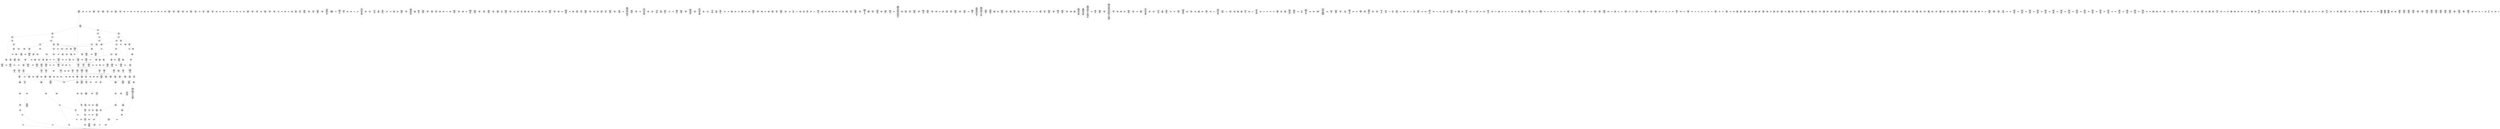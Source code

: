 /* Generated by GvGen v.1.0 (https://www.github.com/stricaud/gvgen) */

digraph G {
compound=true;
   node1 [label="[anywhere]"];
   node2 [label="# 0x0
PUSHX Data
PUSHX Data
MSTORE
PUSHX LogicData
CALLDATASIZE
LT
PUSHX Data
JUMPI
"];
   node3 [label="# 0xd
PUSHX Data
CALLDATALOAD
PUSHX BitData
SHR
PUSHX LogicData
GT
PUSHX Data
JUMPI
"];
   node4 [label="# 0x1e
PUSHX LogicData
GT
PUSHX Data
JUMPI
"];
   node5 [label="# 0x29
PUSHX LogicData
GT
PUSHX Data
JUMPI
"];
   node6 [label="# 0x34
PUSHX LogicData
EQ
PUSHX Data
JUMPI
"];
   node7 [label="# 0x3f
PUSHX LogicData
EQ
PUSHX Data
JUMPI
"];
   node8 [label="# 0x4a
PUSHX LogicData
EQ
PUSHX Data
JUMPI
"];
   node9 [label="# 0x55
PUSHX LogicData
EQ
PUSHX Data
JUMPI
"];
   node10 [label="# 0x60
PUSHX Data
JUMP
"];
   node11 [label="# 0x64
JUMPDEST
PUSHX LogicData
EQ
PUSHX Data
JUMPI
"];
   node12 [label="# 0x70
PUSHX LogicData
EQ
PUSHX Data
JUMPI
"];
   node13 [label="# 0x7b
PUSHX LogicData
EQ
PUSHX Data
JUMPI
"];
   node14 [label="# 0x86
PUSHX Data
JUMP
"];
   node15 [label="# 0x8a
JUMPDEST
PUSHX LogicData
EQ
PUSHX Data
JUMPI
"];
   node16 [label="# 0x96
PUSHX LogicData
EQ
PUSHX Data
JUMPI
"];
   node17 [label="# 0xa1
PUSHX LogicData
EQ
PUSHX Data
JUMPI
"];
   node18 [label="# 0xac
PUSHX LogicData
EQ
PUSHX Data
JUMPI
"];
   node19 [label="# 0xb7
PUSHX LogicData
EQ
PUSHX Data
JUMPI
"];
   node20 [label="# 0xc2
PUSHX LogicData
EQ
PUSHX Data
JUMPI
"];
   node21 [label="# 0xcd
PUSHX Data
JUMP
"];
   node22 [label="# 0xd1
JUMPDEST
PUSHX LogicData
GT
PUSHX Data
JUMPI
"];
   node23 [label="# 0xdd
PUSHX LogicData
GT
PUSHX Data
JUMPI
"];
   node24 [label="# 0xe8
PUSHX LogicData
EQ
PUSHX Data
JUMPI
"];
   node25 [label="# 0xf3
PUSHX LogicData
EQ
PUSHX Data
JUMPI
"];
   node26 [label="# 0xfe
PUSHX LogicData
EQ
PUSHX Data
JUMPI
"];
   node27 [label="# 0x109
PUSHX LogicData
EQ
PUSHX Data
JUMPI
"];
   node28 [label="# 0x114
PUSHX Data
JUMP
"];
   node29 [label="# 0x118
JUMPDEST
PUSHX LogicData
EQ
PUSHX Data
JUMPI
"];
   node30 [label="# 0x124
PUSHX LogicData
EQ
PUSHX Data
JUMPI
"];
   node31 [label="# 0x12f
PUSHX LogicData
EQ
PUSHX Data
JUMPI
"];
   node32 [label="# 0x13a
PUSHX Data
JUMP
"];
   node33 [label="# 0x13e
JUMPDEST
PUSHX LogicData
EQ
PUSHX Data
JUMPI
"];
   node34 [label="# 0x149
PUSHX LogicData
EQ
PUSHX Data
JUMPI
"];
   node35 [label="# 0x154
PUSHX LogicData
EQ
PUSHX Data
JUMPI
"];
   node36 [label="# 0x15f
PUSHX LogicData
EQ
PUSHX Data
JUMPI
"];
   node37 [label="# 0x16a
PUSHX LogicData
EQ
PUSHX Data
JUMPI
"];
   node38 [label="# 0x175
PUSHX LogicData
EQ
PUSHX Data
JUMPI
"];
   node39 [label="# 0x180
JUMPDEST
PUSHX Data
REVERT
"];
   node40 [label="# 0x185
JUMPDEST
CALLVALUE
ISZERO
PUSHX Data
JUMPI
"];
   node41 [label="# 0x18d
PUSHX Data
REVERT
"];
   node42 [label="# 0x191
JUMPDEST
PUSHX Data
PUSHX ArithData
CALLDATASIZE
SUB
ADD
PUSHX Data
PUSHX Data
JUMP
"];
   node43 [label="# 0x1a7
JUMPDEST
PUSHX Data
JUMP
"];
   node44 [label="# 0x1ac
JUMPDEST
STOP
"];
   node45 [label="# 0x1ae
JUMPDEST
CALLVALUE
ISZERO
PUSHX Data
JUMPI
"];
   node46 [label="# 0x1b6
PUSHX Data
REVERT
"];
   node47 [label="# 0x1ba
JUMPDEST
PUSHX Data
PUSHX ArithData
CALLDATASIZE
SUB
ADD
PUSHX Data
PUSHX Data
JUMP
"];
   node48 [label="# 0x1d0
JUMPDEST
PUSHX Data
JUMP
"];
   node49 [label="# 0x1d5
JUMPDEST
PUSHX MemData
MLOAD
PUSHX Data
PUSHX Data
JUMP
"];
   node50 [label="# 0x1e2
JUMPDEST
PUSHX MemData
MLOAD
SUB
RETURN
"];
   node51 [label="# 0x1eb
JUMPDEST
CALLVALUE
ISZERO
PUSHX Data
JUMPI
"];
   node52 [label="# 0x1f3
PUSHX Data
REVERT
"];
   node53 [label="# 0x1f7
JUMPDEST
PUSHX Data
PUSHX Data
JUMP
"];
   node54 [label="# 0x200
JUMPDEST
PUSHX MemData
MLOAD
PUSHX Data
PUSHX Data
JUMP
"];
   node55 [label="# 0x20d
JUMPDEST
PUSHX MemData
MLOAD
SUB
RETURN
"];
   node56 [label="# 0x216
JUMPDEST
CALLVALUE
ISZERO
PUSHX Data
JUMPI
"];
   node57 [label="# 0x21e
PUSHX Data
REVERT
"];
   node58 [label="# 0x222
JUMPDEST
PUSHX Data
PUSHX ArithData
CALLDATASIZE
SUB
ADD
PUSHX Data
PUSHX Data
JUMP
"];
   node59 [label="# 0x238
JUMPDEST
PUSHX Data
JUMP
"];
   node60 [label="# 0x23d
JUMPDEST
PUSHX MemData
MLOAD
PUSHX Data
PUSHX Data
JUMP
"];
   node61 [label="# 0x24a
JUMPDEST
PUSHX MemData
MLOAD
SUB
RETURN
"];
   node62 [label="# 0x253
JUMPDEST
CALLVALUE
ISZERO
PUSHX Data
JUMPI
"];
   node63 [label="# 0x25b
PUSHX Data
REVERT
"];
   node64 [label="# 0x25f
JUMPDEST
PUSHX Data
PUSHX ArithData
CALLDATASIZE
SUB
ADD
PUSHX Data
PUSHX Data
JUMP
"];
   node65 [label="# 0x275
JUMPDEST
PUSHX Data
JUMP
"];
   node66 [label="# 0x27a
JUMPDEST
STOP
"];
   node67 [label="# 0x27c
JUMPDEST
PUSHX Data
PUSHX ArithData
CALLDATASIZE
SUB
ADD
PUSHX Data
PUSHX Data
JUMP
"];
   node68 [label="# 0x291
JUMPDEST
PUSHX Data
JUMP
"];
   node69 [label="# 0x296
JUMPDEST
STOP
"];
   node70 [label="# 0x298
JUMPDEST
CALLVALUE
ISZERO
PUSHX Data
JUMPI
"];
   node71 [label="# 0x2a0
PUSHX Data
REVERT
"];
   node72 [label="# 0x2a4
JUMPDEST
PUSHX Data
PUSHX ArithData
CALLDATASIZE
SUB
ADD
PUSHX Data
PUSHX Data
JUMP
"];
   node73 [label="# 0x2ba
JUMPDEST
PUSHX Data
JUMP
"];
   node74 [label="# 0x2bf
JUMPDEST
STOP
"];
   node75 [label="# 0x2c1
JUMPDEST
CALLVALUE
ISZERO
PUSHX Data
JUMPI
"];
   node76 [label="# 0x2c9
PUSHX Data
REVERT
"];
   node77 [label="# 0x2cd
JUMPDEST
PUSHX Data
PUSHX ArithData
CALLDATASIZE
SUB
ADD
PUSHX Data
PUSHX Data
JUMP
"];
   node78 [label="# 0x2e3
JUMPDEST
PUSHX Data
JUMP
"];
   node79 [label="# 0x2e8
JUMPDEST
STOP
"];
   node80 [label="# 0x2ea
JUMPDEST
CALLVALUE
ISZERO
PUSHX Data
JUMPI
"];
   node81 [label="# 0x2f2
PUSHX Data
REVERT
"];
   node82 [label="# 0x2f6
JUMPDEST
PUSHX Data
PUSHX ArithData
CALLDATASIZE
SUB
ADD
PUSHX Data
PUSHX Data
JUMP
"];
   node83 [label="# 0x30c
JUMPDEST
PUSHX Data
JUMP
"];
   node84 [label="# 0x311
JUMPDEST
STOP
"];
   node85 [label="# 0x313
JUMPDEST
CALLVALUE
ISZERO
PUSHX Data
JUMPI
"];
   node86 [label="# 0x31b
PUSHX Data
REVERT
"];
   node87 [label="# 0x31f
JUMPDEST
PUSHX Data
PUSHX ArithData
CALLDATASIZE
SUB
ADD
PUSHX Data
PUSHX Data
JUMP
"];
   node88 [label="# 0x335
JUMPDEST
PUSHX Data
JUMP
"];
   node89 [label="# 0x33a
JUMPDEST
STOP
"];
   node90 [label="# 0x33c
JUMPDEST
CALLVALUE
ISZERO
PUSHX Data
JUMPI
"];
   node91 [label="# 0x344
PUSHX Data
REVERT
"];
   node92 [label="# 0x348
JUMPDEST
PUSHX Data
PUSHX ArithData
CALLDATASIZE
SUB
ADD
PUSHX Data
PUSHX Data
JUMP
"];
   node93 [label="# 0x35e
JUMPDEST
PUSHX Data
JUMP
"];
   node94 [label="# 0x363
JUMPDEST
PUSHX MemData
MLOAD
PUSHX Data
PUSHX Data
JUMP
"];
   node95 [label="# 0x370
JUMPDEST
PUSHX MemData
MLOAD
SUB
RETURN
"];
   node96 [label="# 0x379
JUMPDEST
CALLVALUE
ISZERO
PUSHX Data
JUMPI
"];
   node97 [label="# 0x381
PUSHX Data
REVERT
"];
   node98 [label="# 0x385
JUMPDEST
PUSHX Data
PUSHX Data
JUMP
"];
   node99 [label="# 0x38e
JUMPDEST
PUSHX MemData
MLOAD
PUSHX Data
PUSHX Data
JUMP
"];
   node100 [label="# 0x39b
JUMPDEST
PUSHX MemData
MLOAD
SUB
RETURN
"];
   node101 [label="# 0x3a4
JUMPDEST
CALLVALUE
ISZERO
PUSHX Data
JUMPI
"];
   node102 [label="# 0x3ac
PUSHX Data
REVERT
"];
   node103 [label="# 0x3b0
JUMPDEST
PUSHX Data
PUSHX ArithData
CALLDATASIZE
SUB
ADD
PUSHX Data
PUSHX Data
JUMP
"];
   node104 [label="# 0x3c6
JUMPDEST
PUSHX Data
JUMP
"];
   node105 [label="# 0x3cb
JUMPDEST
PUSHX MemData
MLOAD
PUSHX Data
PUSHX Data
JUMP
"];
   node106 [label="# 0x3d8
JUMPDEST
PUSHX MemData
MLOAD
SUB
RETURN
"];
   node107 [label="# 0x3e1
JUMPDEST
CALLVALUE
ISZERO
PUSHX Data
JUMPI
"];
   node108 [label="# 0x3e9
PUSHX Data
REVERT
"];
   node109 [label="# 0x3ed
JUMPDEST
PUSHX Data
PUSHX Data
JUMP
"];
   node110 [label="# 0x3f6
JUMPDEST
STOP
"];
   node111 [label="# 0x3f8
JUMPDEST
CALLVALUE
ISZERO
PUSHX Data
JUMPI
"];
   node112 [label="# 0x400
PUSHX Data
REVERT
"];
   node113 [label="# 0x404
JUMPDEST
PUSHX Data
PUSHX Data
JUMP
"];
   node114 [label="# 0x40d
JUMPDEST
PUSHX MemData
MLOAD
PUSHX Data
PUSHX Data
JUMP
"];
   node115 [label="# 0x41a
JUMPDEST
PUSHX MemData
MLOAD
SUB
RETURN
"];
   node116 [label="# 0x423
JUMPDEST
CALLVALUE
ISZERO
PUSHX Data
JUMPI
"];
   node117 [label="# 0x42b
PUSHX Data
REVERT
"];
   node118 [label="# 0x42f
JUMPDEST
PUSHX Data
PUSHX Data
JUMP
"];
   node119 [label="# 0x438
JUMPDEST
PUSHX MemData
MLOAD
PUSHX Data
PUSHX Data
JUMP
"];
   node120 [label="# 0x445
JUMPDEST
PUSHX MemData
MLOAD
SUB
RETURN
"];
   node121 [label="# 0x44e
JUMPDEST
CALLVALUE
ISZERO
PUSHX Data
JUMPI
"];
   node122 [label="# 0x456
PUSHX Data
REVERT
"];
   node123 [label="# 0x45a
JUMPDEST
PUSHX Data
PUSHX ArithData
CALLDATASIZE
SUB
ADD
PUSHX Data
PUSHX Data
JUMP
"];
   node124 [label="# 0x470
JUMPDEST
PUSHX Data
JUMP
"];
   node125 [label="# 0x475
JUMPDEST
STOP
"];
   node126 [label="# 0x477
JUMPDEST
CALLVALUE
ISZERO
PUSHX Data
JUMPI
"];
   node127 [label="# 0x47f
PUSHX Data
REVERT
"];
   node128 [label="# 0x483
JUMPDEST
PUSHX Data
PUSHX ArithData
CALLDATASIZE
SUB
ADD
PUSHX Data
PUSHX Data
JUMP
"];
   node129 [label="# 0x499
JUMPDEST
PUSHX Data
JUMP
"];
   node130 [label="# 0x49e
JUMPDEST
STOP
"];
   node131 [label="# 0x4a0
JUMPDEST
CALLVALUE
ISZERO
PUSHX Data
JUMPI
"];
   node132 [label="# 0x4a8
PUSHX Data
REVERT
"];
   node133 [label="# 0x4ac
JUMPDEST
PUSHX Data
PUSHX ArithData
CALLDATASIZE
SUB
ADD
PUSHX Data
PUSHX Data
JUMP
"];
   node134 [label="# 0x4c2
JUMPDEST
PUSHX Data
JUMP
"];
   node135 [label="# 0x4c7
JUMPDEST
STOP
"];
   node136 [label="# 0x4c9
JUMPDEST
CALLVALUE
ISZERO
PUSHX Data
JUMPI
"];
   node137 [label="# 0x4d1
PUSHX Data
REVERT
"];
   node138 [label="# 0x4d5
JUMPDEST
PUSHX Data
PUSHX ArithData
CALLDATASIZE
SUB
ADD
PUSHX Data
PUSHX Data
JUMP
"];
   node139 [label="# 0x4eb
JUMPDEST
PUSHX Data
JUMP
"];
   node140 [label="# 0x4f0
JUMPDEST
STOP
"];
   node141 [label="# 0x4f2
JUMPDEST
CALLVALUE
ISZERO
PUSHX Data
JUMPI
"];
   node142 [label="# 0x4fa
PUSHX Data
REVERT
"];
   node143 [label="# 0x4fe
JUMPDEST
PUSHX Data
PUSHX ArithData
CALLDATASIZE
SUB
ADD
PUSHX Data
PUSHX Data
JUMP
"];
   node144 [label="# 0x514
JUMPDEST
PUSHX Data
JUMP
"];
   node145 [label="# 0x519
JUMPDEST
PUSHX MemData
MLOAD
PUSHX Data
PUSHX Data
JUMP
"];
   node146 [label="# 0x526
JUMPDEST
PUSHX MemData
MLOAD
SUB
RETURN
"];
   node147 [label="# 0x52f
JUMPDEST
CALLVALUE
ISZERO
PUSHX Data
JUMPI
"];
   node148 [label="# 0x537
PUSHX Data
REVERT
"];
   node149 [label="# 0x53b
JUMPDEST
PUSHX Data
PUSHX Data
JUMP
"];
   node150 [label="# 0x544
JUMPDEST
PUSHX MemData
MLOAD
PUSHX Data
PUSHX Data
JUMP
"];
   node151 [label="# 0x551
JUMPDEST
PUSHX MemData
MLOAD
SUB
RETURN
"];
   node152 [label="# 0x55a
JUMPDEST
CALLVALUE
ISZERO
PUSHX Data
JUMPI
"];
   node153 [label="# 0x562
PUSHX Data
REVERT
"];
   node154 [label="# 0x566
JUMPDEST
PUSHX Data
PUSHX ArithData
CALLDATASIZE
SUB
ADD
PUSHX Data
PUSHX Data
JUMP
"];
   node155 [label="# 0x57c
JUMPDEST
PUSHX Data
JUMP
"];
   node156 [label="# 0x581
JUMPDEST
PUSHX MemData
MLOAD
PUSHX Data
PUSHX Data
JUMP
"];
   node157 [label="# 0x58e
JUMPDEST
PUSHX MemData
MLOAD
SUB
RETURN
"];
   node158 [label="# 0x597
JUMPDEST
CALLVALUE
ISZERO
PUSHX Data
JUMPI
"];
   node159 [label="# 0x59f
PUSHX Data
REVERT
"];
   node160 [label="# 0x5a3
JUMPDEST
PUSHX Data
PUSHX Data
JUMP
"];
   node161 [label="# 0x5ac
JUMPDEST
PUSHX MemData
MLOAD
PUSHX Data
PUSHX Data
JUMP
"];
   node162 [label="# 0x5b9
JUMPDEST
PUSHX MemData
MLOAD
SUB
RETURN
"];
   node163 [label="# 0x5c2
JUMPDEST
CALLVALUE
ISZERO
PUSHX Data
JUMPI
"];
   node164 [label="# 0x5ca
PUSHX Data
REVERT
"];
   node165 [label="# 0x5ce
JUMPDEST
PUSHX Data
PUSHX ArithData
CALLDATASIZE
SUB
ADD
PUSHX Data
PUSHX Data
JUMP
"];
   node166 [label="# 0x5e4
JUMPDEST
PUSHX Data
JUMP
"];
   node167 [label="# 0x5e9
JUMPDEST
STOP
"];
   node168 [label="# 0x5eb
JUMPDEST
CALLVALUE
ISZERO
PUSHX Data
JUMPI
"];
   node169 [label="# 0x5f3
PUSHX Data
REVERT
"];
   node170 [label="# 0x5f7
JUMPDEST
PUSHX Data
PUSHX ArithData
CALLDATASIZE
SUB
ADD
PUSHX Data
PUSHX Data
JUMP
"];
   node171 [label="# 0x60d
JUMPDEST
PUSHX Data
JUMP
"];
   node172 [label="# 0x612
JUMPDEST
STOP
"];
   node173 [label="# 0x614
JUMPDEST
PUSHX Data
PUSHX Data
JUMP
"];
   node174 [label="# 0x61c
JUMPDEST
PUSHX BitData
AND
PUSHX Data
PUSHX Data
JUMP
"];
   node175 [label="# 0x63a
JUMPDEST
PUSHX BitData
AND
EQ
PUSHX Data
JUMPI
"];
   node176 [label="# 0x656
PUSHX MemData
MLOAD
PUSHX Data
MSTORE
PUSHX ArithData
ADD
PUSHX Data
PUSHX Data
JUMP
"];
   node177 [label="# 0x687
JUMPDEST
PUSHX MemData
MLOAD
SUB
REVERT
"];
   node178 [label="# 0x690
JUMPDEST
SELFBALANCE
GT
ISZERO
PUSHX Data
JUMPI
"];
   node179 [label="# 0x699
PUSHX MemData
MLOAD
PUSHX Data
MSTORE
PUSHX ArithData
ADD
PUSHX Data
PUSHX Data
JUMP
"];
   node180 [label="# 0x6ca
JUMPDEST
PUSHX MemData
MLOAD
SUB
REVERT
"];
   node181 [label="# 0x6d3
JUMPDEST
PUSHX BitData
AND
PUSHX ArithData
ISZERO
MUL
PUSHX MemData
MLOAD
PUSHX Data
PUSHX MemData
MLOAD
SUB
CALL
ISZERO
ISZERO
PUSHX Data
JUMPI
"];
   node182 [label="# 0x710
RETURNDATASIZE
PUSHX Data
RETURNDATACOPY
RETURNDATASIZE
PUSHX Data
REVERT
"];
   node183 [label="# 0x719
JUMPDEST
JUMP
"];
   node184 [label="# 0x71e
JUMPDEST
PUSHX Data
PUSHX BitData
PUSHX BitData
NOT
AND
PUSHX BitData
NOT
AND
EQ
PUSHX Data
JUMPI
"];
   node185 [label="# 0x787
PUSHX BitData
PUSHX BitData
NOT
AND
PUSHX BitData
NOT
AND
EQ
"];
   node186 [label="# 0x7e9
JUMPDEST
PUSHX Data
JUMPI
"];
   node187 [label="# 0x7ef
PUSHX Data
PUSHX Data
JUMP
"];
   node188 [label="# 0x7f8
JUMPDEST
"];
   node189 [label="# 0x7f9
JUMPDEST
JUMP
"];
   node190 [label="# 0x800
JUMPDEST
PUSHX Data
PUSHX StorData
SLOAD
PUSHX Data
PUSHX Data
JUMP
"];
   node191 [label="# 0x80f
JUMPDEST
PUSHX ArithData
ADD
PUSHX ArithData
DIV
MUL
PUSHX ArithData
ADD
PUSHX MemData
MLOAD
ADD
PUSHX Data
MSTORE
MSTORE
PUSHX ArithData
ADD
SLOAD
PUSHX Data
PUSHX Data
JUMP
"];
   node192 [label="# 0x83b
JUMPDEST
ISZERO
PUSHX Data
JUMPI
"];
   node193 [label="# 0x842
PUSHX LogicData
LT
PUSHX Data
JUMPI
"];
   node194 [label="# 0x84a
PUSHX ArithData
SLOAD
DIV
MUL
MSTORE
PUSHX ArithData
ADD
PUSHX Data
JUMP
"];
   node195 [label="# 0x85d
JUMPDEST
ADD
PUSHX Data
MSTORE
PUSHX Data
PUSHX Data
SHA3
"];
   node196 [label="# 0x86b
JUMPDEST
SLOAD
MSTORE
PUSHX ArithData
ADD
PUSHX ArithData
ADD
GT
PUSHX Data
JUMPI
"];
   node197 [label="# 0x87f
SUB
PUSHX BitData
AND
ADD
"];
   node198 [label="# 0x888
JUMPDEST
JUMP
"];
   node199 [label="# 0x892
JUMPDEST
PUSHX Data
PUSHX Data
PUSHX Data
JUMP
"];
   node200 [label="# 0x89d
JUMPDEST
PUSHX Data
JUMPI
"];
   node201 [label="# 0x8a2
PUSHX MemData
MLOAD
PUSHX Data
MSTORE
PUSHX ArithData
ADD
PUSHX Data
PUSHX Data
JUMP
"];
   node202 [label="# 0x8d3
JUMPDEST
PUSHX MemData
MLOAD
SUB
REVERT
"];
   node203 [label="# 0x8dc
JUMPDEST
PUSHX Data
PUSHX ArithData
MSTORE
PUSHX ArithData
ADD
MSTORE
PUSHX ArithData
ADD
PUSHX Data
SHA3
PUSHX ArithData
SLOAD
PUSHX ArithData
EXP
DIV
PUSHX BitData
AND
JUMP
"];
   node204 [label="# 0x917
JUMPDEST
PUSHX Data
PUSHX Data
PUSHX Data
JUMP
"];
   node205 [label="# 0x922
JUMPDEST
PUSHX BitData
AND
PUSHX BitData
AND
EQ
ISZERO
PUSHX Data
JUMPI
"];
   node206 [label="# 0x959
PUSHX MemData
MLOAD
PUSHX Data
MSTORE
PUSHX ArithData
ADD
PUSHX Data
PUSHX Data
JUMP
"];
   node207 [label="# 0x98a
JUMPDEST
PUSHX MemData
MLOAD
SUB
REVERT
"];
   node208 [label="# 0x993
JUMPDEST
PUSHX BitData
AND
PUSHX Data
PUSHX Data
JUMP
"];
   node209 [label="# 0x9b2
JUMPDEST
PUSHX BitData
AND
EQ
PUSHX Data
JUMPI
"];
   node210 [label="# 0x9cf
PUSHX Data
PUSHX Data
PUSHX Data
JUMP
"];
   node211 [label="# 0x9db
JUMPDEST
PUSHX Data
JUMP
"];
   node212 [label="# 0x9e0
JUMPDEST
"];
   node213 [label="# 0x9e1
JUMPDEST
PUSHX Data
JUMPI
"];
   node214 [label="# 0x9e6
PUSHX MemData
MLOAD
PUSHX Data
MSTORE
PUSHX ArithData
ADD
PUSHX Data
PUSHX Data
JUMP
"];
   node215 [label="# 0xa17
JUMPDEST
PUSHX MemData
MLOAD
SUB
REVERT
"];
   node216 [label="# 0xa20
JUMPDEST
PUSHX Data
PUSHX Data
JUMP
"];
   node217 [label="# 0xa2a
JUMPDEST
JUMP
"];
   node218 [label="# 0xa2f
JUMPDEST
PUSHX StorData
PUSHX ArithData
SLOAD
PUSHX ArithData
EXP
DIV
PUSHX BitData
AND
PUSHX Data
JUMPI
"];
   node219 [label="# 0xa44
PUSHX MemData
MLOAD
PUSHX Data
MSTORE
PUSHX ArithData
ADD
PUSHX Data
PUSHX Data
JUMP
"];
   node220 [label="# 0xa75
JUMPDEST
PUSHX MemData
MLOAD
SUB
REVERT
"];
   node221 [label="# 0xa7e
JUMPDEST
PUSHX LogicData
GT
ISZERO
PUSHX Data
JUMPI
"];
   node222 [label="# 0xa88
PUSHX MemData
MLOAD
PUSHX Data
MSTORE
PUSHX ArithData
ADD
PUSHX Data
PUSHX Data
JUMP
"];
   node223 [label="# 0xab9
JUMPDEST
PUSHX MemData
MLOAD
SUB
REVERT
"];
   node224 [label="# 0xac2
JUMPDEST
CALLVALUE
PUSHX StorData
SLOAD
PUSHX Data
PUSHX Data
JUMP
"];
   node225 [label="# 0xad1
JUMPDEST
GT
ISZERO
PUSHX Data
JUMPI
"];
   node226 [label="# 0xad8
PUSHX MemData
MLOAD
PUSHX Data
MSTORE
PUSHX ArithData
ADD
PUSHX Data
PUSHX Data
JUMP
"];
   node227 [label="# 0xb09
JUMPDEST
PUSHX MemData
MLOAD
SUB
REVERT
"];
   node228 [label="# 0xb12
JUMPDEST
PUSHX Data
"];
   node229 [label="# 0xb18
JUMPDEST
PUSHX Data
PUSHX Data
JUMP
"];
   node230 [label="# 0xb24
JUMPDEST
LT
ISZERO
PUSHX Data
JUMPI
"];
   node231 [label="# 0xb2c
PUSHX Data
PUSHX Data
CALLER
PUSHX Data
JUMP
"];
   node232 [label="# 0xb37
JUMPDEST
PUSHX Data
PUSHX Data
JUMP
"];
   node233 [label="# 0xb42
JUMPDEST
PUSHX Data
JUMP
"];
   node234 [label="# 0xb4a
JUMPDEST
JUMP
"];
   node235 [label="# 0xb4f
JUMPDEST
PUSHX Data
PUSHX Data
PUSHX Data
JUMP
"];
   node236 [label="# 0xb5a
JUMPDEST
PUSHX Data
JUMP
"];
   node237 [label="# 0xb60
JUMPDEST
PUSHX Data
JUMPI
"];
   node238 [label="# 0xb65
PUSHX MemData
MLOAD
PUSHX Data
MSTORE
PUSHX ArithData
ADD
PUSHX Data
PUSHX Data
JUMP
"];
   node239 [label="# 0xb96
JUMPDEST
PUSHX MemData
MLOAD
SUB
REVERT
"];
   node240 [label="# 0xb9f
JUMPDEST
PUSHX Data
PUSHX Data
JUMP
"];
   node241 [label="# 0xbaa
JUMPDEST
JUMP
"];
   node242 [label="# 0xbaf
JUMPDEST
PUSHX Data
PUSHX MemData
MLOAD
PUSHX ArithData
ADD
PUSHX Data
MSTORE
PUSHX Data
MSTORE
PUSHX Data
JUMP
"];
   node243 [label="# 0xbca
JUMPDEST
JUMP
"];
   node244 [label="# 0xbcf
JUMPDEST
PUSHX Data
PUSHX Data
JUMP
"];
   node245 [label="# 0xbd7
JUMPDEST
PUSHX BitData
AND
PUSHX Data
PUSHX Data
JUMP
"];
   node246 [label="# 0xbf5
JUMPDEST
PUSHX BitData
AND
EQ
PUSHX Data
JUMPI
"];
   node247 [label="# 0xc11
PUSHX MemData
MLOAD
PUSHX Data
MSTORE
PUSHX ArithData
ADD
PUSHX Data
PUSHX Data
JUMP
"];
   node248 [label="# 0xc42
JUMPDEST
PUSHX MemData
MLOAD
SUB
REVERT
"];
   node249 [label="# 0xc4b
JUMPDEST
PUSHX Data
SSTORE
JUMP
"];
   node250 [label="# 0xc55
JUMPDEST
PUSHX Data
PUSHX Data
JUMP
"];
   node251 [label="# 0xc5d
JUMPDEST
PUSHX BitData
AND
PUSHX Data
PUSHX Data
JUMP
"];
   node252 [label="# 0xc7b
JUMPDEST
PUSHX BitData
AND
EQ
PUSHX Data
JUMPI
"];
   node253 [label="# 0xc97
PUSHX MemData
MLOAD
PUSHX Data
MSTORE
PUSHX ArithData
ADD
PUSHX Data
PUSHX Data
JUMP
"];
   node254 [label="# 0xcc8
JUMPDEST
PUSHX MemData
MLOAD
SUB
REVERT
"];
   node255 [label="# 0xcd1
JUMPDEST
PUSHX Data
MLOAD
PUSHX ArithData
ADD
PUSHX Data
PUSHX Data
JUMP
"];
   node256 [label="# 0xce7
JUMPDEST
JUMP
"];
   node257 [label="# 0xceb
JUMPDEST
PUSHX Data
PUSHX Data
PUSHX ArithData
MSTORE
PUSHX ArithData
ADD
MSTORE
PUSHX ArithData
ADD
PUSHX Data
SHA3
PUSHX ArithData
SLOAD
PUSHX ArithData
EXP
DIV
PUSHX BitData
AND
PUSHX BitData
PUSHX BitData
AND
PUSHX BitData
AND
EQ
ISZERO
PUSHX Data
JUMPI
"];
   node258 [label="# 0xd5a
PUSHX MemData
MLOAD
PUSHX Data
MSTORE
PUSHX ArithData
ADD
PUSHX Data
PUSHX Data
JUMP
"];
   node259 [label="# 0xd8b
JUMPDEST
PUSHX MemData
MLOAD
SUB
REVERT
"];
   node260 [label="# 0xd94
JUMPDEST
JUMP
"];
   node261 [label="# 0xd9d
JUMPDEST
PUSHX StorData
SLOAD
PUSHX Data
PUSHX Data
JUMP
"];
   node262 [label="# 0xdaa
JUMPDEST
PUSHX ArithData
ADD
PUSHX ArithData
DIV
MUL
PUSHX ArithData
ADD
PUSHX MemData
MLOAD
ADD
PUSHX Data
MSTORE
MSTORE
PUSHX ArithData
ADD
SLOAD
PUSHX Data
PUSHX Data
JUMP
"];
   node263 [label="# 0xdd6
JUMPDEST
ISZERO
PUSHX Data
JUMPI
"];
   node264 [label="# 0xddd
PUSHX LogicData
LT
PUSHX Data
JUMPI
"];
   node265 [label="# 0xde5
PUSHX ArithData
SLOAD
DIV
MUL
MSTORE
PUSHX ArithData
ADD
PUSHX Data
JUMP
"];
   node266 [label="# 0xdf8
JUMPDEST
ADD
PUSHX Data
MSTORE
PUSHX Data
PUSHX Data
SHA3
"];
   node267 [label="# 0xe06
JUMPDEST
SLOAD
MSTORE
PUSHX ArithData
ADD
PUSHX ArithData
ADD
GT
PUSHX Data
JUMPI
"];
   node268 [label="# 0xe1a
SUB
PUSHX BitData
AND
ADD
"];
   node269 [label="# 0xe23
JUMPDEST
JUMP
"];
   node270 [label="# 0xe2b
JUMPDEST
PUSHX BitData
PUSHX BitData
AND
PUSHX BitData
AND
EQ
ISZERO
PUSHX Data
JUMPI
"];
   node271 [label="# 0xe62
PUSHX MemData
MLOAD
PUSHX Data
MSTORE
PUSHX ArithData
ADD
PUSHX Data
PUSHX Data
JUMP
"];
   node272 [label="# 0xe93
JUMPDEST
PUSHX MemData
MLOAD
SUB
REVERT
"];
   node273 [label="# 0xe9c
JUMPDEST
PUSHX Data
PUSHX ArithData
PUSHX BitData
AND
PUSHX BitData
AND
MSTORE
PUSHX ArithData
ADD
MSTORE
PUSHX ArithData
ADD
PUSHX Data
SHA3
SLOAD
JUMP
"];
   node274 [label="# 0xee3
JUMPDEST
PUSHX Data
PUSHX Data
JUMP
"];
   node275 [label="# 0xeeb
JUMPDEST
PUSHX BitData
AND
PUSHX Data
PUSHX Data
JUMP
"];
   node276 [label="# 0xf09
JUMPDEST
PUSHX BitData
AND
EQ
PUSHX Data
JUMPI
"];
   node277 [label="# 0xf25
PUSHX MemData
MLOAD
PUSHX Data
MSTORE
PUSHX ArithData
ADD
PUSHX Data
PUSHX Data
JUMP
"];
   node278 [label="# 0xf56
JUMPDEST
PUSHX MemData
MLOAD
SUB
REVERT
"];
   node279 [label="# 0xf5f
JUMPDEST
PUSHX Data
PUSHX Data
PUSHX Data
JUMP
"];
   node280 [label="# 0xf69
JUMPDEST
JUMP
"];
   node281 [label="# 0xf6b
JUMPDEST
PUSHX Data
PUSHX StorData
PUSHX ArithData
SLOAD
PUSHX ArithData
EXP
DIV
PUSHX BitData
AND
JUMP
"];
   node282 [label="# 0xf95
JUMPDEST
PUSHX Data
PUSHX StorData
SLOAD
PUSHX Data
PUSHX Data
JUMP
"];
   node283 [label="# 0xfa4
JUMPDEST
PUSHX ArithData
ADD
PUSHX ArithData
DIV
MUL
PUSHX ArithData
ADD
PUSHX MemData
MLOAD
ADD
PUSHX Data
MSTORE
MSTORE
PUSHX ArithData
ADD
SLOAD
PUSHX Data
PUSHX Data
JUMP
"];
   node284 [label="# 0xfd0
JUMPDEST
ISZERO
PUSHX Data
JUMPI
"];
   node285 [label="# 0xfd7
PUSHX LogicData
LT
PUSHX Data
JUMPI
"];
   node286 [label="# 0xfdf
PUSHX ArithData
SLOAD
DIV
MUL
MSTORE
PUSHX ArithData
ADD
PUSHX Data
JUMP
"];
   node287 [label="# 0xff2
JUMPDEST
ADD
PUSHX Data
MSTORE
PUSHX Data
PUSHX Data
SHA3
"];
   node288 [label="# 0x1000
JUMPDEST
SLOAD
MSTORE
PUSHX ArithData
ADD
PUSHX ArithData
ADD
GT
PUSHX Data
JUMPI
"];
   node289 [label="# 0x1014
SUB
PUSHX BitData
AND
ADD
"];
   node290 [label="# 0x101d
JUMPDEST
JUMP
"];
   node291 [label="# 0x1027
JUMPDEST
PUSHX Data
PUSHX Data
PUSHX Data
JUMP
"];
   node292 [label="# 0x1032
JUMPDEST
PUSHX Data
JUMP
"];
   node293 [label="# 0x1039
JUMPDEST
JUMP
"];
   node294 [label="# 0x103d
JUMPDEST
PUSHX Data
PUSHX Data
PUSHX Data
JUMP
"];
   node295 [label="# 0x1048
JUMPDEST
PUSHX Data
JUMP
"];
   node296 [label="# 0x104e
JUMPDEST
PUSHX Data
JUMPI
"];
   node297 [label="# 0x1053
PUSHX MemData
MLOAD
PUSHX Data
MSTORE
PUSHX ArithData
ADD
PUSHX Data
PUSHX Data
JUMP
"];
   node298 [label="# 0x1084
JUMPDEST
PUSHX MemData
MLOAD
SUB
REVERT
"];
   node299 [label="# 0x108d
JUMPDEST
PUSHX Data
PUSHX Data
JUMP
"];
   node300 [label="# 0x1099
JUMPDEST
JUMP
"];
   node301 [label="# 0x109f
JUMPDEST
PUSHX Data
PUSHX Data
JUMP
"];
   node302 [label="# 0x10a7
JUMPDEST
PUSHX BitData
AND
PUSHX Data
PUSHX Data
JUMP
"];
   node303 [label="# 0x10c5
JUMPDEST
PUSHX BitData
AND
EQ
PUSHX Data
JUMPI
"];
   node304 [label="# 0x10e1
PUSHX MemData
MLOAD
PUSHX Data
MSTORE
PUSHX ArithData
ADD
PUSHX Data
PUSHX Data
JUMP
"];
   node305 [label="# 0x1112
JUMPDEST
PUSHX MemData
MLOAD
SUB
REVERT
"];
   node306 [label="# 0x111b
JUMPDEST
PUSHX Data
"];
   node307 [label="# 0x111e
JUMPDEST
MLOAD
LT
ISZERO
PUSHX Data
JUMPI
"];
   node308 [label="# 0x1128
PUSHX Data
"];
   node309 [label="# 0x112d
JUMPDEST
PUSHX Data
PUSHX Data
JUMP
"];
   node310 [label="# 0x1139
JUMPDEST
LT
ISZERO
PUSHX Data
JUMPI
"];
   node311 [label="# 0x1141
PUSHX Data
PUSHX Data
MLOAD
LT
PUSHX Data
JUMPI
"];
   node312 [label="# 0x1150
PUSHX Data
PUSHX Data
JUMP
"];
   node313 [label="# 0x1157
JUMPDEST
"];
   node314 [label="# 0x1158
JUMPDEST
PUSHX ArithData
MUL
PUSHX ArithData
ADD
ADD
MLOAD
PUSHX Data
JUMP
"];
   node315 [label="# 0x1166
JUMPDEST
PUSHX Data
PUSHX Data
JUMP
"];
   node316 [label="# 0x1171
JUMPDEST
PUSHX Data
JUMP
"];
   node317 [label="# 0x1179
JUMPDEST
PUSHX Data
PUSHX Data
JUMP
"];
   node318 [label="# 0x1186
JUMPDEST
PUSHX Data
PUSHX Data
JUMP
"];
   node319 [label="# 0x1193
JUMPDEST
PUSHX Data
JUMP
"];
   node320 [label="# 0x119b
JUMPDEST
JUMP
"];
   node321 [label="# 0x11a1
JUMPDEST
PUSHX Data
PUSHX Data
JUMP
"];
   node322 [label="# 0x11a9
JUMPDEST
PUSHX BitData
AND
PUSHX Data
PUSHX Data
JUMP
"];
   node323 [label="# 0x11c7
JUMPDEST
PUSHX BitData
AND
EQ
PUSHX Data
JUMPI
"];
   node324 [label="# 0x11e3
PUSHX MemData
MLOAD
PUSHX Data
MSTORE
PUSHX ArithData
ADD
PUSHX Data
PUSHX Data
JUMP
"];
   node325 [label="# 0x1214
JUMPDEST
PUSHX MemData
MLOAD
SUB
REVERT
"];
   node326 [label="# 0x121d
JUMPDEST
PUSHX StorData
PUSHX ArithData
PUSHX ArithData
EXP
SLOAD
PUSHX ArithData
MUL
NOT
AND
ISZERO
ISZERO
MUL
OR
SSTORE
JUMP
"];
   node327 [label="# 0x123a
JUMPDEST
PUSHX Data
PUSHX Data
PUSHX Data
PUSHX Data
JUMP
"];
   node328 [label="# 0x1246
JUMPDEST
PUSHX LogicData
MLOAD
GT
PUSHX Data
JUMPI
"];
   node329 [label="# 0x1252
PUSHX MemData
MLOAD
PUSHX ArithData
ADD
PUSHX Data
MSTORE
PUSHX Data
MSTORE
PUSHX Data
JUMP
"];
   node330 [label="# 0x1266
JUMPDEST
PUSHX Data
PUSHX Data
JUMP
"];
   node331 [label="# 0x1270
JUMPDEST
PUSHX MemData
MLOAD
PUSHX ArithData
ADD
PUSHX Data
PUSHX Data
JUMP
"];
   node332 [label="# 0x1281
JUMPDEST
PUSHX MemData
MLOAD
PUSHX ArithData
SUB
SUB
MSTORE
PUSHX Data
MSTORE
"];
   node333 [label="# 0x1291
JUMPDEST
JUMP
"];
   node334 [label="# 0x1299
JUMPDEST
PUSHX StorData
SLOAD
JUMP
"];
   node335 [label="# 0x129f
JUMPDEST
PUSHX Data
PUSHX Data
PUSHX ArithData
PUSHX BitData
AND
PUSHX BitData
AND
MSTORE
PUSHX ArithData
ADD
MSTORE
PUSHX ArithData
ADD
PUSHX Data
SHA3
PUSHX ArithData
PUSHX BitData
AND
PUSHX BitData
AND
MSTORE
PUSHX ArithData
ADD
MSTORE
PUSHX ArithData
ADD
PUSHX Data
SHA3
PUSHX ArithData
SLOAD
PUSHX ArithData
EXP
DIV
PUSHX BitData
AND
JUMP
"];
   node336 [label="# 0x1333
JUMPDEST
PUSHX StorData
PUSHX ArithData
SLOAD
PUSHX ArithData
EXP
DIV
PUSHX BitData
AND
JUMP
"];
   node337 [label="# 0x1346
JUMPDEST
PUSHX Data
PUSHX Data
JUMP
"];
   node338 [label="# 0x134e
JUMPDEST
PUSHX BitData
AND
PUSHX Data
PUSHX Data
JUMP
"];
   node339 [label="# 0x136c
JUMPDEST
PUSHX BitData
AND
EQ
PUSHX Data
JUMPI
"];
   node340 [label="# 0x1388
PUSHX MemData
MLOAD
PUSHX Data
MSTORE
PUSHX ArithData
ADD
PUSHX Data
PUSHX Data
JUMP
"];
   node341 [label="# 0x13b9
JUMPDEST
PUSHX MemData
MLOAD
SUB
REVERT
"];
   node342 [label="# 0x13c2
JUMPDEST
PUSHX BitData
PUSHX BitData
AND
PUSHX BitData
AND
EQ
ISZERO
PUSHX Data
JUMPI
"];
   node343 [label="# 0x13f8
PUSHX MemData
MLOAD
PUSHX Data
MSTORE
PUSHX ArithData
ADD
PUSHX Data
PUSHX Data
JUMP
"];
   node344 [label="# 0x1429
JUMPDEST
PUSHX MemData
MLOAD
SUB
REVERT
"];
   node345 [label="# 0x1432
JUMPDEST
PUSHX Data
PUSHX Data
JUMP
"];
   node346 [label="# 0x143b
JUMPDEST
JUMP
"];
   node347 [label="# 0x143e
JUMPDEST
PUSHX Data
PUSHX Data
JUMP
"];
   node348 [label="# 0x1446
JUMPDEST
PUSHX BitData
AND
PUSHX Data
PUSHX Data
JUMP
"];
   node349 [label="# 0x1464
JUMPDEST
PUSHX BitData
AND
EQ
PUSHX Data
JUMPI
"];
   node350 [label="# 0x1480
PUSHX MemData
MLOAD
PUSHX Data
MSTORE
PUSHX ArithData
ADD
PUSHX Data
PUSHX Data
JUMP
"];
   node351 [label="# 0x14b1
JUMPDEST
PUSHX MemData
MLOAD
SUB
REVERT
"];
   node352 [label="# 0x14ba
JUMPDEST
PUSHX Data
MLOAD
PUSHX ArithData
ADD
PUSHX Data
PUSHX Data
JUMP
"];
   node353 [label="# 0x14d0
JUMPDEST
JUMP
"];
   node354 [label="# 0x14d4
JUMPDEST
PUSHX Data
CALLER
JUMP
"];
   node355 [label="# 0x14dc
JUMPDEST
PUSHX Data
PUSHX BitData
PUSHX BitData
NOT
AND
PUSHX BitData
NOT
AND
EQ
JUMP
"];
   node356 [label="# 0x1546
JUMPDEST
PUSHX BitData
PUSHX BitData
AND
PUSHX Data
PUSHX ArithData
MSTORE
PUSHX ArithData
ADD
MSTORE
PUSHX ArithData
ADD
PUSHX Data
SHA3
PUSHX ArithData
SLOAD
PUSHX ArithData
EXP
DIV
PUSHX BitData
AND
PUSHX BitData
AND
EQ
ISZERO
JUMP
"];
   node357 [label="# 0x15b2
JUMPDEST
PUSHX Data
PUSHX ArithData
MSTORE
PUSHX ArithData
ADD
MSTORE
PUSHX ArithData
ADD
PUSHX Data
SHA3
PUSHX ArithData
PUSHX ArithData
EXP
SLOAD
PUSHX ArithData
MUL
NOT
AND
PUSHX BitData
AND
MUL
OR
SSTORE
PUSHX BitData
AND
PUSHX Data
PUSHX Data
JUMP
"];
   node358 [label="# 0x1625
JUMPDEST
PUSHX BitData
AND
PUSHX Data
PUSHX MemData
MLOAD
PUSHX MemData
MLOAD
SUB
LOGX
JUMP
"];
   node359 [label="# 0x166b
JUMPDEST
PUSHX BitData
AND
PUSHX BitData
AND
PUSHX Data
PUSHX MemData
MLOAD
PUSHX MemData
MLOAD
SUB
LOGX
JUMP
"];
   node360 [label="# 0x16cb
JUMPDEST
PUSHX Data
PUSHX Data
PUSHX Data
JUMP
"];
   node361 [label="# 0x16d6
JUMPDEST
PUSHX Data
JUMPI
"];
   node362 [label="# 0x16db
PUSHX MemData
MLOAD
PUSHX Data
MSTORE
PUSHX ArithData
ADD
PUSHX Data
PUSHX Data
JUMP
"];
   node363 [label="# 0x170c
JUMPDEST
PUSHX MemData
MLOAD
SUB
REVERT
"];
   node364 [label="# 0x1715
JUMPDEST
PUSHX Data
PUSHX Data
PUSHX Data
JUMP
"];
   node365 [label="# 0x1720
JUMPDEST
PUSHX BitData
AND
PUSHX BitData
AND
EQ
PUSHX Data
JUMPI
"];
   node366 [label="# 0x1757
PUSHX BitData
AND
PUSHX Data
PUSHX Data
JUMP
"];
   node367 [label="# 0x1777
JUMPDEST
PUSHX BitData
AND
EQ
"];
   node368 [label="# 0x178f
JUMPDEST
PUSHX Data
JUMPI
"];
   node369 [label="# 0x1795
PUSHX Data
PUSHX Data
JUMP
"];
   node370 [label="# 0x179f
JUMPDEST
"];
   node371 [label="# 0x17a0
JUMPDEST
JUMP
"];
   node372 [label="# 0x17a9
JUMPDEST
PUSHX BitData
AND
PUSHX Data
PUSHX Data
JUMP
"];
   node373 [label="# 0x17c9
JUMPDEST
PUSHX BitData
AND
EQ
PUSHX Data
JUMPI
"];
   node374 [label="# 0x17e5
PUSHX MemData
MLOAD
PUSHX Data
MSTORE
PUSHX ArithData
ADD
PUSHX Data
PUSHX Data
JUMP
"];
   node375 [label="# 0x1816
JUMPDEST
PUSHX MemData
MLOAD
SUB
REVERT
"];
   node376 [label="# 0x181f
JUMPDEST
PUSHX BitData
PUSHX BitData
AND
PUSHX BitData
AND
EQ
ISZERO
PUSHX Data
JUMPI
"];
   node377 [label="# 0x1855
PUSHX MemData
MLOAD
PUSHX Data
MSTORE
PUSHX ArithData
ADD
PUSHX Data
PUSHX Data
JUMP
"];
   node378 [label="# 0x1886
JUMPDEST
PUSHX MemData
MLOAD
SUB
REVERT
"];
   node379 [label="# 0x188f
JUMPDEST
PUSHX Data
PUSHX Data
JUMP
"];
   node380 [label="# 0x189a
JUMPDEST
PUSHX Data
PUSHX Data
PUSHX Data
JUMP
"];
   node381 [label="# 0x18a5
JUMPDEST
PUSHX Data
PUSHX Data
PUSHX ArithData
PUSHX BitData
AND
PUSHX BitData
AND
MSTORE
PUSHX ArithData
ADD
MSTORE
PUSHX ArithData
ADD
PUSHX Data
SHA3
PUSHX Data
SLOAD
PUSHX Data
PUSHX Data
JUMP
"];
   node382 [label="# 0x18f5
JUMPDEST
SSTORE
PUSHX Data
PUSHX Data
PUSHX ArithData
PUSHX BitData
AND
PUSHX BitData
AND
MSTORE
PUSHX ArithData
ADD
MSTORE
PUSHX ArithData
ADD
PUSHX Data
SHA3
PUSHX Data
SLOAD
PUSHX Data
PUSHX Data
JUMP
"];
   node383 [label="# 0x194c
JUMPDEST
SSTORE
PUSHX Data
PUSHX ArithData
MSTORE
PUSHX ArithData
ADD
MSTORE
PUSHX ArithData
ADD
PUSHX Data
SHA3
PUSHX ArithData
PUSHX ArithData
EXP
SLOAD
PUSHX ArithData
MUL
NOT
AND
PUSHX BitData
AND
MUL
OR
SSTORE
PUSHX BitData
AND
PUSHX BitData
AND
PUSHX Data
PUSHX MemData
MLOAD
PUSHX MemData
MLOAD
SUB
LOGX
PUSHX Data
PUSHX Data
JUMP
"];
   node384 [label="# 0x1a0b
JUMPDEST
JUMP
"];
   node385 [label="# 0x1a10
JUMPDEST
PUSHX Data
PUSHX StorData
PUSHX ArithData
SLOAD
PUSHX ArithData
EXP
DIV
PUSHX BitData
AND
PUSHX StorData
PUSHX ArithData
PUSHX ArithData
EXP
SLOAD
PUSHX ArithData
MUL
NOT
AND
PUSHX BitData
AND
MUL
OR
SSTORE
PUSHX BitData
AND
PUSHX BitData
AND
PUSHX Data
PUSHX MemData
MLOAD
PUSHX MemData
MLOAD
SUB
LOGX
JUMP
"];
   node386 [label="# 0x1ad6
JUMPDEST
PUSHX BitData
AND
PUSHX BitData
AND
EQ
ISZERO
PUSHX Data
JUMPI
"];
   node387 [label="# 0x1b0b
PUSHX MemData
MLOAD
PUSHX Data
MSTORE
PUSHX ArithData
ADD
PUSHX Data
PUSHX Data
JUMP
"];
   node388 [label="# 0x1b3c
JUMPDEST
PUSHX MemData
MLOAD
SUB
REVERT
"];
   node389 [label="# 0x1b45
JUMPDEST
PUSHX Data
PUSHX ArithData
PUSHX BitData
AND
PUSHX BitData
AND
MSTORE
PUSHX ArithData
ADD
MSTORE
PUSHX ArithData
ADD
PUSHX Data
SHA3
PUSHX ArithData
PUSHX BitData
AND
PUSHX BitData
AND
MSTORE
PUSHX ArithData
ADD
MSTORE
PUSHX ArithData
ADD
PUSHX Data
SHA3
PUSHX ArithData
PUSHX ArithData
EXP
SLOAD
PUSHX ArithData
MUL
NOT
AND
ISZERO
ISZERO
MUL
OR
SSTORE
PUSHX BitData
AND
PUSHX BitData
AND
PUSHX Data
PUSHX MemData
MLOAD
PUSHX Data
PUSHX Data
JUMP
"];
   node390 [label="# 0x1c36
JUMPDEST
PUSHX MemData
MLOAD
SUB
LOGX
JUMP
"];
   node391 [label="# 0x1c43
JUMPDEST
PUSHX Data
PUSHX Data
JUMP
"];
   node392 [label="# 0x1c4e
JUMPDEST
PUSHX Data
PUSHX Data
JUMP
"];
   node393 [label="# 0x1c5a
JUMPDEST
PUSHX Data
JUMPI
"];
   node394 [label="# 0x1c5f
PUSHX MemData
MLOAD
PUSHX Data
MSTORE
PUSHX ArithData
ADD
PUSHX Data
PUSHX Data
JUMP
"];
   node395 [label="# 0x1c90
JUMPDEST
PUSHX MemData
MLOAD
SUB
REVERT
"];
   node396 [label="# 0x1c99
JUMPDEST
JUMP
"];
   node397 [label="# 0x1c9f
JUMPDEST
PUSHX Data
PUSHX StorData
SLOAD
PUSHX Data
PUSHX Data
JUMP
"];
   node398 [label="# 0x1cae
JUMPDEST
PUSHX ArithData
ADD
PUSHX ArithData
DIV
MUL
PUSHX ArithData
ADD
PUSHX MemData
MLOAD
ADD
PUSHX Data
MSTORE
MSTORE
PUSHX ArithData
ADD
SLOAD
PUSHX Data
PUSHX Data
JUMP
"];
   node399 [label="# 0x1cda
JUMPDEST
ISZERO
PUSHX Data
JUMPI
"];
   node400 [label="# 0x1ce1
PUSHX LogicData
LT
PUSHX Data
JUMPI
"];
   node401 [label="# 0x1ce9
PUSHX ArithData
SLOAD
DIV
MUL
MSTORE
PUSHX ArithData
ADD
PUSHX Data
JUMP
"];
   node402 [label="# 0x1cfc
JUMPDEST
ADD
PUSHX Data
MSTORE
PUSHX Data
PUSHX Data
SHA3
"];
   node403 [label="# 0x1d0a
JUMPDEST
SLOAD
MSTORE
PUSHX ArithData
ADD
PUSHX ArithData
ADD
GT
PUSHX Data
JUMPI
"];
   node404 [label="# 0x1d1e
SUB
PUSHX BitData
AND
ADD
"];
   node405 [label="# 0x1d27
JUMPDEST
JUMP
"];
   node406 [label="# 0x1d31
JUMPDEST
PUSHX Data
PUSHX LogicData
EQ
ISZERO
PUSHX Data
JUMPI
"];
   node407 [label="# 0x1d3d
PUSHX MemData
MLOAD
PUSHX ArithData
ADD
PUSHX Data
MSTORE
PUSHX Data
MSTORE
PUSHX ArithData
ADD
PUSHX Data
MSTORE
PUSHX Data
JUMP
"];
   node408 [label="# 0x1d79
JUMPDEST
PUSHX Data
PUSHX Data
"];
   node409 [label="# 0x1d81
JUMPDEST
PUSHX LogicData
EQ
PUSHX Data
JUMPI
"];
   node410 [label="# 0x1d8a
PUSHX Data
PUSHX Data
JUMP
"];
   node411 [label="# 0x1d94
JUMPDEST
PUSHX Data
PUSHX Data
PUSHX Data
JUMP
"];
   node412 [label="# 0x1da4
JUMPDEST
PUSHX Data
JUMP
"];
   node413 [label="# 0x1dab
JUMPDEST
PUSHX Data
PUSHX LogicData
GT
ISZERO
PUSHX Data
JUMPI
"];
   node414 [label="# 0x1dbf
PUSHX Data
PUSHX Data
JUMP
"];
   node415 [label="# 0x1dc6
JUMPDEST
"];
   node416 [label="# 0x1dc7
JUMPDEST
PUSHX MemData
MLOAD
MSTORE
PUSHX ArithData
ADD
PUSHX BitData
NOT
AND
PUSHX ArithData
ADD
ADD
PUSHX Data
MSTORE
ISZERO
PUSHX Data
JUMPI
"];
   node417 [label="# 0x1de5
PUSHX ArithData
ADD
PUSHX ArithData
MUL
CALLDATASIZE
CALLDATACOPY
ADD
"];
   node418 [label="# 0x1df9
JUMPDEST
"];
   node419 [label="# 0x1dfd
JUMPDEST
PUSHX LogicData
EQ
PUSHX Data
JUMPI
"];
   node420 [label="# 0x1e06
PUSHX Data
PUSHX Data
PUSHX Data
JUMP
"];
   node421 [label="# 0x1e12
JUMPDEST
PUSHX Data
PUSHX Data
PUSHX Data
JUMP
"];
   node422 [label="# 0x1e21
JUMPDEST
PUSHX Data
PUSHX Data
PUSHX Data
JUMP
"];
   node423 [label="# 0x1e2d
JUMPDEST
PUSHX BitData
SHL
MLOAD
LT
PUSHX Data
JUMPI
"];
   node424 [label="# 0x1e3b
PUSHX Data
PUSHX Data
JUMP
"];
   node425 [label="# 0x1e42
JUMPDEST
"];
   node426 [label="# 0x1e43
JUMPDEST
PUSHX ArithData
ADD
ADD
PUSHX BitData
NOT
AND
PUSHX BitData
BYTE
MSTORE8
PUSHX Data
PUSHX Data
PUSHX Data
JUMP
"];
   node427 [label="# 0x1e7f
JUMPDEST
PUSHX Data
JUMP
"];
   node428 [label="# 0x1e86
JUMPDEST
"];
   node429 [label="# 0x1e8d
JUMPDEST
JUMP
"];
   node430 [label="# 0x1e92
JUMPDEST
JUMP
"];
   node431 [label="# 0x1e97
JUMPDEST
JUMP
"];
   node432 [label="# 0x1e9c
JUMPDEST
PUSHX Data
PUSHX Data
PUSHX BitData
AND
PUSHX Data
JUMP
"];
   node433 [label="# 0x1ebd
JUMPDEST
ISZERO
PUSHX Data
JUMPI
"];
   node434 [label="# 0x1ec3
PUSHX BitData
AND
PUSHX Data
PUSHX Data
PUSHX Data
JUMP
"];
   node435 [label="# 0x1ee6
JUMPDEST
PUSHX MemData
MLOAD
PUSHX BitData
AND
PUSHX BitData
SHL
MSTORE
PUSHX ArithData
ADD
PUSHX Data
PUSHX Data
JUMP
"];
   node436 [label="# 0x1f08
JUMPDEST
PUSHX Data
PUSHX MemData
MLOAD
SUB
PUSHX Data
EXTCODESIZE
ISZERO
ISZERO
PUSHX Data
JUMPI
"];
   node437 [label="# 0x1f1e
PUSHX Data
REVERT
"];
   node438 [label="# 0x1f22
JUMPDEST
GAS
CALL
ISZERO
PUSHX Data
JUMPI
"];
   node439 [label="# 0x1f30
PUSHX MemData
MLOAD
RETURNDATASIZE
PUSHX BitData
NOT
PUSHX ArithData
ADD
AND
ADD
PUSHX Data
MSTORE
ADD
PUSHX Data
PUSHX Data
JUMP
"];
   node440 [label="# 0x1f50
JUMPDEST
PUSHX Data
"];
   node441 [label="# 0x1f53
JUMPDEST
PUSHX Data
JUMPI
"];
   node442 [label="# 0x1f58
RETURNDATASIZE
PUSHX LogicData
EQ
PUSHX Data
JUMPI
"];
   node443 [label="# 0x1f62
PUSHX MemData
MLOAD
PUSHX BitData
NOT
PUSHX ArithData
RETURNDATASIZE
ADD
AND
ADD
PUSHX Data
MSTORE
RETURNDATASIZE
MSTORE
RETURNDATASIZE
PUSHX Data
PUSHX ArithData
ADD
RETURNDATACOPY
PUSHX Data
JUMP
"];
   node444 [label="# 0x1f83
JUMPDEST
PUSHX Data
"];
   node445 [label="# 0x1f88
JUMPDEST
PUSHX LogicData
MLOAD
EQ
ISZERO
PUSHX Data
JUMPI
"];
   node446 [label="# 0x1f94
PUSHX MemData
MLOAD
PUSHX Data
MSTORE
PUSHX ArithData
ADD
PUSHX Data
PUSHX Data
JUMP
"];
   node447 [label="# 0x1fc5
JUMPDEST
PUSHX MemData
MLOAD
SUB
REVERT
"];
   node448 [label="# 0x1fce
JUMPDEST
MLOAD
PUSHX ArithData
ADD
REVERT
"];
   node449 [label="# 0x1fd6
JUMPDEST
PUSHX BitData
PUSHX BitData
SHL
PUSHX BitData
NOT
AND
PUSHX BitData
NOT
AND
EQ
PUSHX Data
JUMP
"];
   node450 [label="# 0x2026
JUMPDEST
PUSHX Data
"];
   node451 [label="# 0x202b
JUMPDEST
JUMP
"];
   node452 [label="# 0x2033
JUMPDEST
PUSHX LogicData
PUSHX BitData
AND
EXTCODESIZE
GT
JUMP
"];
   node453 [label="# 0x2056
JUMPDEST
SLOAD
PUSHX Data
PUSHX Data
JUMP
"];
   node454 [label="# 0x2062
JUMPDEST
PUSHX Data
MSTORE
PUSHX Data
PUSHX Data
SHA3
PUSHX ArithData
ADD
PUSHX Data
DIV
ADD
PUSHX Data
JUMPI
"];
   node455 [label="# 0x207c
PUSHX Data
SSTORE
PUSHX Data
JUMP
"];
   node456 [label="# 0x2084
JUMPDEST
PUSHX LogicData
LT
PUSHX Data
JUMPI
"];
   node457 [label="# 0x208d
MLOAD
PUSHX BitData
NOT
AND
ADD
OR
SSTORE
PUSHX Data
JUMP
"];
   node458 [label="# 0x209d
JUMPDEST
ADD
PUSHX ArithData
ADD
SSTORE
ISZERO
PUSHX Data
JUMPI
"];
   node459 [label="# 0x20ac
ADD
"];
   node460 [label="# 0x20af
JUMPDEST
GT
ISZERO
PUSHX Data
JUMPI
"];
   node461 [label="# 0x20b8
MLOAD
SSTORE
PUSHX ArithData
ADD
PUSHX ArithData
ADD
PUSHX Data
JUMP
"];
   node462 [label="# 0x20ca
JUMPDEST
"];
   node463 [label="# 0x20cb
JUMPDEST
PUSHX Data
PUSHX Data
JUMP
"];
   node464 [label="# 0x20d8
JUMPDEST
JUMP
"];
   node465 [label="# 0x20dc
JUMPDEST
"];
   node466 [label="# 0x20dd
JUMPDEST
GT
ISZERO
PUSHX Data
JUMPI
"];
   node467 [label="# 0x20e6
PUSHX Data
PUSHX Data
SSTORE
PUSHX ArithData
ADD
PUSHX Data
JUMP
"];
   node468 [label="# 0x20f5
JUMPDEST
JUMP
"];
   node469 [label="# 0x20f9
JUMPDEST
PUSHX Data
PUSHX Data
PUSHX Data
PUSHX Data
JUMP
"];
   node470 [label="# 0x2107
JUMPDEST
PUSHX Data
JUMP
"];
   node471 [label="# 0x210c
JUMPDEST
MSTORE
PUSHX ArithData
ADD
PUSHX ArithData
MUL
ADD
GT
ISZERO
PUSHX Data
JUMPI
"];
   node472 [label="# 0x2127
PUSHX Data
PUSHX Data
JUMP
"];
   node473 [label="# 0x212e
JUMPDEST
"];
   node474 [label="# 0x212f
JUMPDEST
PUSHX Data
"];
   node475 [label="# 0x2132
JUMPDEST
LT
ISZERO
PUSHX Data
JUMPI
"];
   node476 [label="# 0x213b
PUSHX Data
PUSHX Data
JUMP
"];
   node477 [label="# 0x2145
JUMPDEST
MSTORE
PUSHX ArithData
ADD
PUSHX ArithData
ADD
PUSHX ArithData
ADD
PUSHX Data
JUMP
"];
   node478 [label="# 0x215f
JUMPDEST
JUMP
"];
   node479 [label="# 0x2169
JUMPDEST
PUSHX Data
PUSHX Data
PUSHX Data
PUSHX Data
JUMP
"];
   node480 [label="# 0x2177
JUMPDEST
PUSHX Data
JUMP
"];
   node481 [label="# 0x217c
JUMPDEST
MSTORE
PUSHX ArithData
ADD
ADD
GT
ISZERO
PUSHX Data
JUMPI
"];
   node482 [label="# 0x2190
PUSHX Data
PUSHX Data
JUMP
"];
   node483 [label="# 0x2197
JUMPDEST
"];
   node484 [label="# 0x2198
JUMPDEST
PUSHX Data
PUSHX Data
JUMP
"];
   node485 [label="# 0x21a3
JUMPDEST
JUMP
"];
   node486 [label="# 0x21ab
JUMPDEST
PUSHX Data
PUSHX Data
PUSHX Data
PUSHX Data
JUMP
"];
   node487 [label="# 0x21b9
JUMPDEST
PUSHX Data
JUMP
"];
   node488 [label="# 0x21be
JUMPDEST
MSTORE
PUSHX ArithData
ADD
ADD
GT
ISZERO
PUSHX Data
JUMPI
"];
   node489 [label="# 0x21d2
PUSHX Data
PUSHX Data
JUMP
"];
   node490 [label="# 0x21d9
JUMPDEST
"];
   node491 [label="# 0x21da
JUMPDEST
PUSHX Data
PUSHX Data
JUMP
"];
   node492 [label="# 0x21e5
JUMPDEST
JUMP
"];
   node493 [label="# 0x21ed
JUMPDEST
PUSHX Data
CALLDATALOAD
PUSHX Data
PUSHX Data
JUMP
"];
   node494 [label="# 0x21fc
JUMPDEST
JUMP
"];
   node495 [label="# 0x2202
JUMPDEST
PUSHX Data
PUSHX ArithData
ADD
SLT
PUSHX Data
JUMPI
"];
   node496 [label="# 0x220f
PUSHX Data
PUSHX Data
JUMP
"];
   node497 [label="# 0x2216
JUMPDEST
"];
   node498 [label="# 0x2217
JUMPDEST
CALLDATALOAD
PUSHX Data
PUSHX ArithData
ADD
PUSHX Data
JUMP
"];
   node499 [label="# 0x2227
JUMPDEST
JUMP
"];
   node500 [label="# 0x2230
JUMPDEST
PUSHX Data
CALLDATALOAD
PUSHX Data
PUSHX Data
JUMP
"];
   node501 [label="# 0x223f
JUMPDEST
JUMP
"];
   node502 [label="# 0x2245
JUMPDEST
PUSHX Data
CALLDATALOAD
PUSHX Data
PUSHX Data
JUMP
"];
   node503 [label="# 0x2254
JUMPDEST
JUMP
"];
   node504 [label="# 0x225a
JUMPDEST
PUSHX Data
MLOAD
PUSHX Data
PUSHX Data
JUMP
"];
   node505 [label="# 0x2269
JUMPDEST
JUMP
"];
   node506 [label="# 0x226f
JUMPDEST
PUSHX Data
PUSHX ArithData
ADD
SLT
PUSHX Data
JUMPI
"];
   node507 [label="# 0x227c
PUSHX Data
PUSHX Data
JUMP
"];
   node508 [label="# 0x2283
JUMPDEST
"];
   node509 [label="# 0x2284
JUMPDEST
CALLDATALOAD
PUSHX Data
PUSHX ArithData
ADD
PUSHX Data
JUMP
"];
   node510 [label="# 0x2294
JUMPDEST
JUMP
"];
   node511 [label="# 0x229d
JUMPDEST
PUSHX Data
PUSHX ArithData
ADD
SLT
PUSHX Data
JUMPI
"];
   node512 [label="# 0x22aa
PUSHX Data
PUSHX Data
JUMP
"];
   node513 [label="# 0x22b1
JUMPDEST
"];
   node514 [label="# 0x22b2
JUMPDEST
CALLDATALOAD
PUSHX Data
PUSHX ArithData
ADD
PUSHX Data
JUMP
"];
   node515 [label="# 0x22c2
JUMPDEST
JUMP
"];
   node516 [label="# 0x22cb
JUMPDEST
PUSHX Data
CALLDATALOAD
PUSHX Data
PUSHX Data
JUMP
"];
   node517 [label="# 0x22da
JUMPDEST
JUMP
"];
   node518 [label="# 0x22e0
JUMPDEST
PUSHX Data
PUSHX LogicData
SUB
SLT
ISZERO
PUSHX Data
JUMPI
"];
   node519 [label="# 0x22ee
PUSHX Data
PUSHX Data
JUMP
"];
   node520 [label="# 0x22f5
JUMPDEST
"];
   node521 [label="# 0x22f6
JUMPDEST
PUSHX ArithData
PUSHX Data
ADD
PUSHX Data
JUMP
"];
   node522 [label="# 0x2304
JUMPDEST
JUMP
"];
   node523 [label="# 0x230d
JUMPDEST
PUSHX Data
PUSHX LogicData
SUB
SLT
ISZERO
PUSHX Data
JUMPI
"];
   node524 [label="# 0x231c
PUSHX Data
PUSHX Data
JUMP
"];
   node525 [label="# 0x2323
JUMPDEST
"];
   node526 [label="# 0x2324
JUMPDEST
PUSHX ArithData
PUSHX Data
ADD
PUSHX Data
JUMP
"];
   node527 [label="# 0x2332
JUMPDEST
PUSHX ArithData
PUSHX Data
ADD
PUSHX Data
JUMP
"];
   node528 [label="# 0x2343
JUMPDEST
JUMP
"];
   node529 [label="# 0x234d
JUMPDEST
PUSHX Data
PUSHX Data
PUSHX LogicData
SUB
SLT
ISZERO
PUSHX Data
JUMPI
"];
   node530 [label="# 0x235e
PUSHX Data
PUSHX Data
JUMP
"];
   node531 [label="# 0x2365
JUMPDEST
"];
   node532 [label="# 0x2366
JUMPDEST
PUSHX ArithData
PUSHX Data
ADD
PUSHX Data
JUMP
"];
   node533 [label="# 0x2374
JUMPDEST
PUSHX ArithData
PUSHX Data
ADD
PUSHX Data
JUMP
"];
   node534 [label="# 0x2385
JUMPDEST
PUSHX ArithData
PUSHX Data
ADD
PUSHX Data
JUMP
"];
   node535 [label="# 0x2396
JUMPDEST
JUMP
"];
   node536 [label="# 0x23a0
JUMPDEST
PUSHX Data
PUSHX Data
PUSHX LogicData
SUB
SLT
ISZERO
PUSHX Data
JUMPI
"];
   node537 [label="# 0x23b2
PUSHX Data
PUSHX Data
JUMP
"];
   node538 [label="# 0x23b9
JUMPDEST
"];
   node539 [label="# 0x23ba
JUMPDEST
PUSHX ArithData
PUSHX Data
ADD
PUSHX Data
JUMP
"];
   node540 [label="# 0x23c8
JUMPDEST
PUSHX ArithData
PUSHX Data
ADD
PUSHX Data
JUMP
"];
   node541 [label="# 0x23d9
JUMPDEST
PUSHX ArithData
PUSHX Data
ADD
PUSHX Data
JUMP
"];
   node542 [label="# 0x23ea
JUMPDEST
PUSHX ArithData
ADD
CALLDATALOAD
PUSHX LogicData
GT
ISZERO
PUSHX Data
JUMPI
"];
   node543 [label="# 0x2403
PUSHX Data
PUSHX Data
JUMP
"];
   node544 [label="# 0x240a
JUMPDEST
"];
   node545 [label="# 0x240b
JUMPDEST
PUSHX Data
ADD
PUSHX Data
JUMP
"];
   node546 [label="# 0x2417
JUMPDEST
JUMP
"];
   node547 [label="# 0x2423
JUMPDEST
PUSHX Data
PUSHX LogicData
SUB
SLT
ISZERO
PUSHX Data
JUMPI
"];
   node548 [label="# 0x2432
PUSHX Data
PUSHX Data
JUMP
"];
   node549 [label="# 0x2439
JUMPDEST
"];
   node550 [label="# 0x243a
JUMPDEST
PUSHX ArithData
PUSHX Data
ADD
PUSHX Data
JUMP
"];
   node551 [label="# 0x2448
JUMPDEST
PUSHX ArithData
PUSHX Data
ADD
PUSHX Data
JUMP
"];
   node552 [label="# 0x2459
JUMPDEST
JUMP
"];
   node553 [label="# 0x2463
JUMPDEST
PUSHX Data
PUSHX LogicData
SUB
SLT
ISZERO
PUSHX Data
JUMPI
"];
   node554 [label="# 0x2472
PUSHX Data
PUSHX Data
JUMP
"];
   node555 [label="# 0x2479
JUMPDEST
"];
   node556 [label="# 0x247a
JUMPDEST
PUSHX ArithData
PUSHX Data
ADD
PUSHX Data
JUMP
"];
   node557 [label="# 0x2488
JUMPDEST
PUSHX ArithData
PUSHX Data
ADD
PUSHX Data
JUMP
"];
   node558 [label="# 0x2499
JUMPDEST
JUMP
"];
   node559 [label="# 0x24a3
JUMPDEST
PUSHX Data
PUSHX Data
PUSHX LogicData
SUB
SLT
ISZERO
PUSHX Data
JUMPI
"];
   node560 [label="# 0x24b4
PUSHX Data
PUSHX Data
JUMP
"];
   node561 [label="# 0x24bb
JUMPDEST
"];
   node562 [label="# 0x24bc
JUMPDEST
PUSHX ArithData
ADD
CALLDATALOAD
PUSHX LogicData
GT
ISZERO
PUSHX Data
JUMPI
"];
   node563 [label="# 0x24d2
PUSHX Data
PUSHX Data
JUMP
"];
   node564 [label="# 0x24d9
JUMPDEST
"];
   node565 [label="# 0x24da
JUMPDEST
PUSHX Data
ADD
PUSHX Data
JUMP
"];
   node566 [label="# 0x24e6
JUMPDEST
PUSHX ArithData
PUSHX Data
ADD
PUSHX Data
JUMP
"];
   node567 [label="# 0x24f7
JUMPDEST
PUSHX ArithData
PUSHX Data
ADD
PUSHX Data
JUMP
"];
   node568 [label="# 0x2508
JUMPDEST
JUMP
"];
   node569 [label="# 0x2512
JUMPDEST
PUSHX Data
PUSHX LogicData
SUB
SLT
ISZERO
PUSHX Data
JUMPI
"];
   node570 [label="# 0x2520
PUSHX Data
PUSHX Data
JUMP
"];
   node571 [label="# 0x2527
JUMPDEST
"];
   node572 [label="# 0x2528
JUMPDEST
PUSHX ArithData
PUSHX Data
ADD
PUSHX Data
JUMP
"];
   node573 [label="# 0x2536
JUMPDEST
JUMP
"];
   node574 [label="# 0x253f
JUMPDEST
PUSHX Data
PUSHX LogicData
SUB
SLT
ISZERO
PUSHX Data
JUMPI
"];
   node575 [label="# 0x254d
PUSHX Data
PUSHX Data
JUMP
"];
   node576 [label="# 0x2554
JUMPDEST
"];
   node577 [label="# 0x2555
JUMPDEST
PUSHX ArithData
PUSHX Data
ADD
PUSHX Data
JUMP
"];
   node578 [label="# 0x2563
JUMPDEST
JUMP
"];
   node579 [label="# 0x256c
JUMPDEST
PUSHX Data
PUSHX LogicData
SUB
SLT
ISZERO
PUSHX Data
JUMPI
"];
   node580 [label="# 0x257a
PUSHX Data
PUSHX Data
JUMP
"];
   node581 [label="# 0x2581
JUMPDEST
"];
   node582 [label="# 0x2582
JUMPDEST
PUSHX ArithData
PUSHX Data
ADD
PUSHX Data
JUMP
"];
   node583 [label="# 0x2590
JUMPDEST
JUMP
"];
   node584 [label="# 0x2599
JUMPDEST
PUSHX Data
PUSHX LogicData
SUB
SLT
ISZERO
PUSHX Data
JUMPI
"];
   node585 [label="# 0x25a7
PUSHX Data
PUSHX Data
JUMP
"];
   node586 [label="# 0x25ae
JUMPDEST
"];
   node587 [label="# 0x25af
JUMPDEST
PUSHX ArithData
ADD
CALLDATALOAD
PUSHX LogicData
GT
ISZERO
PUSHX Data
JUMPI
"];
   node588 [label="# 0x25c5
PUSHX Data
PUSHX Data
JUMP
"];
   node589 [label="# 0x25cc
JUMPDEST
"];
   node590 [label="# 0x25cd
JUMPDEST
PUSHX Data
ADD
PUSHX Data
JUMP
"];
   node591 [label="# 0x25d9
JUMPDEST
JUMP
"];
   node592 [label="# 0x25e2
JUMPDEST
PUSHX Data
PUSHX LogicData
SUB
SLT
ISZERO
PUSHX Data
JUMPI
"];
   node593 [label="# 0x25f0
PUSHX Data
PUSHX Data
JUMP
"];
   node594 [label="# 0x25f7
JUMPDEST
"];
   node595 [label="# 0x25f8
JUMPDEST
PUSHX ArithData
PUSHX Data
ADD
PUSHX Data
JUMP
"];
   node596 [label="# 0x2606
JUMPDEST
JUMP
"];
   node597 [label="# 0x260f
JUMPDEST
PUSHX Data
PUSHX LogicData
SUB
SLT
ISZERO
PUSHX Data
JUMPI
"];
   node598 [label="# 0x261e
PUSHX Data
PUSHX Data
JUMP
"];
   node599 [label="# 0x2625
JUMPDEST
"];
   node600 [label="# 0x2626
JUMPDEST
PUSHX ArithData
PUSHX Data
ADD
PUSHX Data
JUMP
"];
   node601 [label="# 0x2634
JUMPDEST
PUSHX ArithData
PUSHX Data
ADD
PUSHX Data
JUMP
"];
   node602 [label="# 0x2645
JUMPDEST
JUMP
"];
   node603 [label="# 0x264f
JUMPDEST
PUSHX Data
PUSHX LogicData
SUB
SLT
ISZERO
PUSHX Data
JUMPI
"];
   node604 [label="# 0x265e
PUSHX Data
PUSHX Data
JUMP
"];
   node605 [label="# 0x2665
JUMPDEST
"];
   node606 [label="# 0x2666
JUMPDEST
PUSHX ArithData
PUSHX Data
ADD
PUSHX Data
JUMP
"];
   node607 [label="# 0x2674
JUMPDEST
PUSHX ArithData
PUSHX Data
ADD
PUSHX Data
JUMP
"];
   node608 [label="# 0x2685
JUMPDEST
JUMP
"];
   node609 [label="# 0x268f
JUMPDEST
PUSHX Data
PUSHX Data
JUMP
"];
   node610 [label="# 0x2698
JUMPDEST
MSTORE
JUMP
"];
   node611 [label="# 0x269e
JUMPDEST
PUSHX Data
PUSHX Data
JUMP
"];
   node612 [label="# 0x26a7
JUMPDEST
MSTORE
JUMP
"];
   node613 [label="# 0x26ad
JUMPDEST
PUSHX Data
PUSHX Data
PUSHX Data
JUMP
"];
   node614 [label="# 0x26b8
JUMPDEST
PUSHX Data
PUSHX Data
JUMP
"];
   node615 [label="# 0x26c2
JUMPDEST
PUSHX Data
PUSHX ArithData
ADD
PUSHX Data
JUMP
"];
   node616 [label="# 0x26d2
JUMPDEST
PUSHX Data
PUSHX Data
JUMP
"];
   node617 [label="# 0x26db
JUMPDEST
ADD
JUMP
"];
   node618 [label="# 0x26e6
JUMPDEST
PUSHX Data
PUSHX Data
PUSHX Data
JUMP
"];
   node619 [label="# 0x26f1
JUMPDEST
PUSHX Data
PUSHX Data
JUMP
"];
   node620 [label="# 0x26fb
JUMPDEST
PUSHX Data
PUSHX ArithData
ADD
PUSHX Data
JUMP
"];
   node621 [label="# 0x270b
JUMPDEST
PUSHX Data
PUSHX Data
JUMP
"];
   node622 [label="# 0x2714
JUMPDEST
ADD
JUMP
"];
   node623 [label="# 0x271f
JUMPDEST
PUSHX Data
PUSHX Data
PUSHX Data
JUMP
"];
   node624 [label="# 0x272a
JUMPDEST
PUSHX Data
PUSHX Data
JUMP
"];
   node625 [label="# 0x2734
JUMPDEST
PUSHX Data
PUSHX ArithData
ADD
PUSHX Data
JUMP
"];
   node626 [label="# 0x2744
JUMPDEST
ADD
JUMP
"];
   node627 [label="# 0x2750
JUMPDEST
PUSHX Data
PUSHX Data
PUSHX Data
PUSHX Data
JUMP
"];
   node628 [label="# 0x275d
JUMPDEST
PUSHX Data
PUSHX Data
JUMP
"];
   node629 [label="# 0x2768
JUMPDEST
PUSHX ArithData
ADD
JUMP
"];
   node630 [label="# 0x2773
JUMPDEST
PUSHX Data
PUSHX Data
PUSHX Data
PUSHX Data
JUMP
"];
   node631 [label="# 0x2780
JUMPDEST
PUSHX Data
PUSHX Data
JUMP
"];
   node632 [label="# 0x278b
JUMPDEST
PUSHX ArithData
ADD
JUMP
"];
   node633 [label="# 0x2796
JUMPDEST
PUSHX Data
PUSHX Data
PUSHX Data
PUSHX Data
JUMP
"];
   node634 [label="# 0x27a3
JUMPDEST
PUSHX Data
PUSHX Data
JUMP
"];
   node635 [label="# 0x27ae
JUMPDEST
PUSHX ArithData
ADD
JUMP
"];
   node636 [label="# 0x27b9
JUMPDEST
PUSHX Data
PUSHX Data
PUSHX Data
PUSHX Data
JUMP
"];
   node637 [label="# 0x27c6
JUMPDEST
PUSHX Data
PUSHX Data
JUMP
"];
   node638 [label="# 0x27d1
JUMPDEST
PUSHX ArithData
ADD
JUMP
"];
   node639 [label="# 0x27dc
JUMPDEST
PUSHX Data
PUSHX Data
PUSHX Data
PUSHX Data
JUMP
"];
   node640 [label="# 0x27e9
JUMPDEST
PUSHX Data
PUSHX Data
JUMP
"];
   node641 [label="# 0x27f4
JUMPDEST
PUSHX ArithData
ADD
JUMP
"];
   node642 [label="# 0x27ff
JUMPDEST
PUSHX Data
PUSHX Data
PUSHX Data
PUSHX Data
JUMP
"];
   node643 [label="# 0x280c
JUMPDEST
PUSHX Data
PUSHX Data
JUMP
"];
   node644 [label="# 0x2817
JUMPDEST
PUSHX ArithData
ADD
JUMP
"];
   node645 [label="# 0x2822
JUMPDEST
PUSHX Data
PUSHX Data
PUSHX Data
PUSHX Data
JUMP
"];
   node646 [label="# 0x282f
JUMPDEST
PUSHX Data
PUSHX Data
JUMP
"];
   node647 [label="# 0x283a
JUMPDEST
PUSHX ArithData
ADD
JUMP
"];
   node648 [label="# 0x2845
JUMPDEST
PUSHX Data
PUSHX Data
PUSHX Data
PUSHX Data
JUMP
"];
   node649 [label="# 0x2852
JUMPDEST
PUSHX Data
PUSHX Data
JUMP
"];
   node650 [label="# 0x285d
JUMPDEST
PUSHX ArithData
ADD
JUMP
"];
   node651 [label="# 0x2868
JUMPDEST
PUSHX Data
PUSHX Data
PUSHX Data
PUSHX Data
JUMP
"];
   node652 [label="# 0x2875
JUMPDEST
PUSHX Data
PUSHX Data
JUMP
"];
   node653 [label="# 0x2880
JUMPDEST
PUSHX ArithData
ADD
JUMP
"];
   node654 [label="# 0x288b
JUMPDEST
PUSHX Data
PUSHX Data
PUSHX Data
PUSHX Data
JUMP
"];
   node655 [label="# 0x2898
JUMPDEST
PUSHX Data
PUSHX Data
JUMP
"];
   node656 [label="# 0x28a3
JUMPDEST
PUSHX ArithData
ADD
JUMP
"];
   node657 [label="# 0x28ae
JUMPDEST
PUSHX Data
PUSHX Data
PUSHX Data
PUSHX Data
JUMP
"];
   node658 [label="# 0x28bb
JUMPDEST
PUSHX Data
PUSHX Data
JUMP
"];
   node659 [label="# 0x28c6
JUMPDEST
PUSHX ArithData
ADD
JUMP
"];
   node660 [label="# 0x28d1
JUMPDEST
PUSHX Data
PUSHX Data
PUSHX Data
PUSHX Data
JUMP
"];
   node661 [label="# 0x28de
JUMPDEST
PUSHX Data
PUSHX Data
JUMP
"];
   node662 [label="# 0x28e9
JUMPDEST
PUSHX ArithData
ADD
JUMP
"];
   node663 [label="# 0x28f4
JUMPDEST
PUSHX Data
PUSHX Data
PUSHX Data
PUSHX Data
JUMP
"];
   node664 [label="# 0x2901
JUMPDEST
PUSHX Data
PUSHX Data
JUMP
"];
   node665 [label="# 0x290c
JUMPDEST
PUSHX ArithData
ADD
JUMP
"];
   node666 [label="# 0x2917
JUMPDEST
PUSHX Data
PUSHX Data
PUSHX Data
PUSHX Data
JUMP
"];
   node667 [label="# 0x2924
JUMPDEST
PUSHX Data
PUSHX Data
JUMP
"];
   node668 [label="# 0x292f
JUMPDEST
PUSHX ArithData
ADD
JUMP
"];
   node669 [label="# 0x293a
JUMPDEST
PUSHX Data
PUSHX Data
PUSHX Data
PUSHX Data
JUMP
"];
   node670 [label="# 0x2947
JUMPDEST
PUSHX Data
PUSHX Data
JUMP
"];
   node671 [label="# 0x2952
JUMPDEST
PUSHX ArithData
ADD
JUMP
"];
   node672 [label="# 0x295d
JUMPDEST
PUSHX Data
PUSHX Data
PUSHX Data
PUSHX Data
JUMP
"];
   node673 [label="# 0x296a
JUMPDEST
PUSHX Data
PUSHX Data
JUMP
"];
   node674 [label="# 0x2975
JUMPDEST
PUSHX ArithData
ADD
JUMP
"];
   node675 [label="# 0x2980
JUMPDEST
PUSHX Data
PUSHX Data
PUSHX Data
PUSHX Data
JUMP
"];
   node676 [label="# 0x298d
JUMPDEST
PUSHX Data
PUSHX Data
JUMP
"];
   node677 [label="# 0x2998
JUMPDEST
PUSHX ArithData
ADD
JUMP
"];
   node678 [label="# 0x29a3
JUMPDEST
PUSHX Data
PUSHX Data
JUMP
"];
   node679 [label="# 0x29ac
JUMPDEST
MSTORE
JUMP
"];
   node680 [label="# 0x29b2
JUMPDEST
PUSHX Data
PUSHX Data
PUSHX Data
JUMP
"];
   node681 [label="# 0x29be
JUMPDEST
PUSHX Data
PUSHX Data
JUMP
"];
   node682 [label="# 0x29ca
JUMPDEST
JUMP
"];
   node683 [label="# 0x29d6
JUMPDEST
PUSHX Data
PUSHX ArithData
ADD
PUSHX Data
PUSHX ArithData
ADD
PUSHX Data
JUMP
"];
   node684 [label="# 0x29eb
JUMPDEST
JUMP
"];
   node685 [label="# 0x29f1
JUMPDEST
PUSHX Data
PUSHX ArithData
ADD
PUSHX Data
PUSHX ArithData
ADD
PUSHX Data
JUMP
"];
   node686 [label="# 0x2a06
JUMPDEST
PUSHX Data
PUSHX ArithData
ADD
PUSHX Data
JUMP
"];
   node687 [label="# 0x2a13
JUMPDEST
PUSHX Data
PUSHX ArithData
ADD
PUSHX Data
JUMP
"];
   node688 [label="# 0x2a20
JUMPDEST
SUB
PUSHX ArithData
ADD
MSTORE
PUSHX Data
PUSHX Data
JUMP
"];
   node689 [label="# 0x2a32
JUMPDEST
JUMP
"];
   node690 [label="# 0x2a3d
JUMPDEST
PUSHX Data
PUSHX ArithData
ADD
PUSHX Data
PUSHX ArithData
ADD
PUSHX Data
JUMP
"];
   node691 [label="# 0x2a52
JUMPDEST
JUMP
"];
   node692 [label="# 0x2a58
JUMPDEST
PUSHX Data
PUSHX ArithData
ADD
SUB
PUSHX ArithData
ADD
MSTORE
PUSHX Data
PUSHX Data
JUMP
"];
   node693 [label="# 0x2a72
JUMPDEST
JUMP
"];
   node694 [label="# 0x2a7a
JUMPDEST
PUSHX Data
PUSHX ArithData
ADD
SUB
PUSHX ArithData
ADD
MSTORE
PUSHX Data
PUSHX Data
JUMP
"];
   node695 [label="# 0x2a93
JUMPDEST
JUMP
"];
   node696 [label="# 0x2a9a
JUMPDEST
PUSHX Data
PUSHX ArithData
ADD
SUB
PUSHX ArithData
ADD
MSTORE
PUSHX Data
PUSHX Data
JUMP
"];
   node697 [label="# 0x2ab3
JUMPDEST
JUMP
"];
   node698 [label="# 0x2aba
JUMPDEST
PUSHX Data
PUSHX ArithData
ADD
SUB
PUSHX ArithData
ADD
MSTORE
PUSHX Data
PUSHX Data
JUMP
"];
   node699 [label="# 0x2ad3
JUMPDEST
JUMP
"];
   node700 [label="# 0x2ada
JUMPDEST
PUSHX Data
PUSHX ArithData
ADD
SUB
PUSHX ArithData
ADD
MSTORE
PUSHX Data
PUSHX Data
JUMP
"];
   node701 [label="# 0x2af3
JUMPDEST
JUMP
"];
   node702 [label="# 0x2afa
JUMPDEST
PUSHX Data
PUSHX ArithData
ADD
SUB
PUSHX ArithData
ADD
MSTORE
PUSHX Data
PUSHX Data
JUMP
"];
   node703 [label="# 0x2b13
JUMPDEST
JUMP
"];
   node704 [label="# 0x2b1a
JUMPDEST
PUSHX Data
PUSHX ArithData
ADD
SUB
PUSHX ArithData
ADD
MSTORE
PUSHX Data
PUSHX Data
JUMP
"];
   node705 [label="# 0x2b33
JUMPDEST
JUMP
"];
   node706 [label="# 0x2b3a
JUMPDEST
PUSHX Data
PUSHX ArithData
ADD
SUB
PUSHX ArithData
ADD
MSTORE
PUSHX Data
PUSHX Data
JUMP
"];
   node707 [label="# 0x2b53
JUMPDEST
JUMP
"];
   node708 [label="# 0x2b5a
JUMPDEST
PUSHX Data
PUSHX ArithData
ADD
SUB
PUSHX ArithData
ADD
MSTORE
PUSHX Data
PUSHX Data
JUMP
"];
   node709 [label="# 0x2b73
JUMPDEST
JUMP
"];
   node710 [label="# 0x2b7a
JUMPDEST
PUSHX Data
PUSHX ArithData
ADD
SUB
PUSHX ArithData
ADD
MSTORE
PUSHX Data
PUSHX Data
JUMP
"];
   node711 [label="# 0x2b93
JUMPDEST
JUMP
"];
   node712 [label="# 0x2b9a
JUMPDEST
PUSHX Data
PUSHX ArithData
ADD
SUB
PUSHX ArithData
ADD
MSTORE
PUSHX Data
PUSHX Data
JUMP
"];
   node713 [label="# 0x2bb3
JUMPDEST
JUMP
"];
   node714 [label="# 0x2bba
JUMPDEST
PUSHX Data
PUSHX ArithData
ADD
SUB
PUSHX ArithData
ADD
MSTORE
PUSHX Data
PUSHX Data
JUMP
"];
   node715 [label="# 0x2bd3
JUMPDEST
JUMP
"];
   node716 [label="# 0x2bda
JUMPDEST
PUSHX Data
PUSHX ArithData
ADD
SUB
PUSHX ArithData
ADD
MSTORE
PUSHX Data
PUSHX Data
JUMP
"];
   node717 [label="# 0x2bf3
JUMPDEST
JUMP
"];
   node718 [label="# 0x2bfa
JUMPDEST
PUSHX Data
PUSHX ArithData
ADD
SUB
PUSHX ArithData
ADD
MSTORE
PUSHX Data
PUSHX Data
JUMP
"];
   node719 [label="# 0x2c13
JUMPDEST
JUMP
"];
   node720 [label="# 0x2c1a
JUMPDEST
PUSHX Data
PUSHX ArithData
ADD
SUB
PUSHX ArithData
ADD
MSTORE
PUSHX Data
PUSHX Data
JUMP
"];
   node721 [label="# 0x2c33
JUMPDEST
JUMP
"];
   node722 [label="# 0x2c3a
JUMPDEST
PUSHX Data
PUSHX ArithData
ADD
SUB
PUSHX ArithData
ADD
MSTORE
PUSHX Data
PUSHX Data
JUMP
"];
   node723 [label="# 0x2c53
JUMPDEST
JUMP
"];
   node724 [label="# 0x2c5a
JUMPDEST
PUSHX Data
PUSHX ArithData
ADD
SUB
PUSHX ArithData
ADD
MSTORE
PUSHX Data
PUSHX Data
JUMP
"];
   node725 [label="# 0x2c73
JUMPDEST
JUMP
"];
   node726 [label="# 0x2c7a
JUMPDEST
PUSHX Data
PUSHX ArithData
ADD
SUB
PUSHX ArithData
ADD
MSTORE
PUSHX Data
PUSHX Data
JUMP
"];
   node727 [label="# 0x2c93
JUMPDEST
JUMP
"];
   node728 [label="# 0x2c9a
JUMPDEST
PUSHX Data
PUSHX ArithData
ADD
PUSHX Data
PUSHX ArithData
ADD
PUSHX Data
JUMP
"];
   node729 [label="# 0x2caf
JUMPDEST
JUMP
"];
   node730 [label="# 0x2cb5
JUMPDEST
PUSHX Data
PUSHX Data
PUSHX Data
JUMP
"];
   node731 [label="# 0x2cbf
JUMPDEST
PUSHX Data
PUSHX Data
JUMP
"];
   node732 [label="# 0x2ccb
JUMPDEST
JUMP
"];
   node733 [label="# 0x2cd0
JUMPDEST
PUSHX Data
PUSHX MemData
MLOAD
JUMP
"];
   node734 [label="# 0x2cda
JUMPDEST
PUSHX Data
PUSHX LogicData
GT
ISZERO
PUSHX Data
JUMPI
"];
   node735 [label="# 0x2ced
PUSHX Data
PUSHX Data
JUMP
"];
   node736 [label="# 0x2cf4
JUMPDEST
"];
   node737 [label="# 0x2cf5
JUMPDEST
PUSHX ArithData
MUL
PUSHX ArithData
ADD
JUMP
"];
   node738 [label="# 0x2d06
JUMPDEST
PUSHX Data
PUSHX LogicData
GT
ISZERO
PUSHX Data
JUMPI
"];
   node739 [label="# 0x2d19
PUSHX Data
PUSHX Data
JUMP
"];
   node740 [label="# 0x2d20
JUMPDEST
"];
   node741 [label="# 0x2d21
JUMPDEST
PUSHX Data
PUSHX Data
JUMP
"];
   node742 [label="# 0x2d2a
JUMPDEST
PUSHX ArithData
ADD
JUMP
"];
   node743 [label="# 0x2d37
JUMPDEST
PUSHX Data
PUSHX LogicData
GT
ISZERO
PUSHX Data
JUMPI
"];
   node744 [label="# 0x2d4a
PUSHX Data
PUSHX Data
JUMP
"];
   node745 [label="# 0x2d51
JUMPDEST
"];
   node746 [label="# 0x2d52
JUMPDEST
PUSHX Data
PUSHX Data
JUMP
"];
   node747 [label="# 0x2d5b
JUMPDEST
PUSHX ArithData
ADD
JUMP
"];
   node748 [label="# 0x2d68
JUMPDEST
PUSHX Data
MLOAD
JUMP
"];
   node749 [label="# 0x2d73
JUMPDEST
PUSHX Data
MLOAD
JUMP
"];
   node750 [label="# 0x2d7e
JUMPDEST
PUSHX Data
MSTORE
PUSHX ArithData
ADD
JUMP
"];
   node751 [label="# 0x2d8f
JUMPDEST
PUSHX Data
MSTORE
PUSHX ArithData
ADD
JUMP
"];
   node752 [label="# 0x2da0
JUMPDEST
PUSHX Data
JUMP
"];
   node753 [label="# 0x2dab
JUMPDEST
PUSHX Data
PUSHX Data
PUSHX Data
JUMP
"];
   node754 [label="# 0x2db6
JUMPDEST
PUSHX Data
PUSHX Data
JUMP
"];
   node755 [label="# 0x2dc1
JUMPDEST
PUSHX ArithData
SUB
GT
ISZERO
PUSHX Data
JUMPI
"];
   node756 [label="# 0x2dee
PUSHX Data
PUSHX Data
JUMP
"];
   node757 [label="# 0x2df5
JUMPDEST
"];
   node758 [label="# 0x2df6
JUMPDEST
ADD
JUMP
"];
   node759 [label="# 0x2e01
JUMPDEST
PUSHX Data
PUSHX Data
PUSHX Data
JUMP
"];
   node760 [label="# 0x2e0c
JUMPDEST
PUSHX Data
PUSHX Data
JUMP
"];
   node761 [label="# 0x2e17
JUMPDEST
PUSHX Data
JUMPI
"];
   node762 [label="# 0x2e1f
PUSHX Data
PUSHX Data
JUMP
"];
   node763 [label="# 0x2e26
JUMPDEST
"];
   node764 [label="# 0x2e27
JUMPDEST
DIV
JUMP
"];
   node765 [label="# 0x2e32
JUMPDEST
PUSHX Data
PUSHX Data
PUSHX Data
JUMP
"];
   node766 [label="# 0x2e3d
JUMPDEST
PUSHX Data
PUSHX Data
JUMP
"];
   node767 [label="# 0x2e48
JUMPDEST
PUSHX Data
DIV
GT
ISZERO
ISZERO
AND
ISZERO
PUSHX Data
JUMPI
"];
   node768 [label="# 0x2e79
PUSHX Data
PUSHX Data
JUMP
"];
   node769 [label="# 0x2e80
JUMPDEST
"];
   node770 [label="# 0x2e81
JUMPDEST
MUL
JUMP
"];
   node771 [label="# 0x2e8c
JUMPDEST
PUSHX Data
PUSHX Data
PUSHX Data
JUMP
"];
   node772 [label="# 0x2e97
JUMPDEST
PUSHX Data
PUSHX Data
JUMP
"];
   node773 [label="# 0x2ea2
JUMPDEST
LT
ISZERO
PUSHX Data
JUMPI
"];
   node774 [label="# 0x2ead
PUSHX Data
PUSHX Data
JUMP
"];
   node775 [label="# 0x2eb4
JUMPDEST
"];
   node776 [label="# 0x2eb5
JUMPDEST
SUB
JUMP
"];
   node777 [label="# 0x2ec0
JUMPDEST
PUSHX Data
PUSHX Data
PUSHX Data
JUMP
"];
   node778 [label="# 0x2ecb
JUMPDEST
JUMP
"];
   node779 [label="# 0x2ed2
JUMPDEST
PUSHX Data
ISZERO
ISZERO
JUMP
"];
   node780 [label="# 0x2ede
JUMPDEST
PUSHX Data
PUSHX BitData
AND
JUMP
"];
   node781 [label="# 0x2f0a
JUMPDEST
PUSHX Data
PUSHX BitData
AND
JUMP
"];
   node782 [label="# 0x2f2a
JUMPDEST
PUSHX Data
JUMP
"];
   node783 [label="# 0x2f34
JUMPDEST
CALLDATACOPY
PUSHX Data
ADD
MSTORE
JUMP
"];
   node784 [label="# 0x2f43
JUMPDEST
PUSHX Data
"];
   node785 [label="# 0x2f46
JUMPDEST
LT
ISZERO
PUSHX Data
JUMPI
"];
   node786 [label="# 0x2f4f
ADD
MLOAD
ADD
MSTORE
PUSHX ArithData
ADD
PUSHX Data
JUMP
"];
   node787 [label="# 0x2f61
JUMPDEST
GT
ISZERO
PUSHX Data
JUMPI
"];
   node788 [label="# 0x2f6a
PUSHX Data
ADD
MSTORE
"];
   node789 [label="# 0x2f70
JUMPDEST
JUMP
"];
   node790 [label="# 0x2f76
JUMPDEST
PUSHX Data
PUSHX Data
DIV
PUSHX BitData
AND
PUSHX Data
JUMPI
"];
   node791 [label="# 0x2f88
PUSHX BitData
AND
"];
   node792 [label="# 0x2f8e
JUMPDEST
PUSHX LogicData
LT
EQ
ISZERO
PUSHX Data
JUMPI
"];
   node793 [label="# 0x2f9a
PUSHX Data
PUSHX Data
JUMP
"];
   node794 [label="# 0x2fa1
JUMPDEST
"];
   node795 [label="# 0x2fa2
JUMPDEST
JUMP
"];
   node796 [label="# 0x2fa8
JUMPDEST
PUSHX Data
PUSHX Data
JUMP
"];
   node797 [label="# 0x2fb1
JUMPDEST
ADD
LT
PUSHX LogicData
GT
OR
ISZERO
PUSHX Data
JUMPI
"];
   node798 [label="# 0x2fc8
PUSHX Data
PUSHX Data
JUMP
"];
   node799 [label="# 0x2fcf
JUMPDEST
"];
   node800 [label="# 0x2fd0
JUMPDEST
PUSHX Data
MSTORE
JUMP
"];
   node801 [label="# 0x2fd9
JUMPDEST
PUSHX Data
PUSHX Data
PUSHX Data
JUMP
"];
   node802 [label="# 0x2fe4
JUMPDEST
PUSHX LogicData
EQ
ISZERO
PUSHX Data
JUMPI
"];
   node803 [label="# 0x300f
PUSHX Data
PUSHX Data
JUMP
"];
   node804 [label="# 0x3016
JUMPDEST
"];
   node805 [label="# 0x3017
JUMPDEST
PUSHX ArithData
ADD
JUMP
"];
   node806 [label="# 0x3022
JUMPDEST
PUSHX Data
PUSHX Data
PUSHX Data
JUMP
"];
   node807 [label="# 0x302d
JUMPDEST
PUSHX Data
PUSHX Data
JUMP
"];
   node808 [label="# 0x3038
JUMPDEST
PUSHX Data
JUMPI
"];
   node809 [label="# 0x3040
PUSHX Data
PUSHX Data
JUMP
"];
   node810 [label="# 0x3047
JUMPDEST
"];
   node811 [label="# 0x3048
JUMPDEST
MOD
JUMP
"];
   node812 [label="# 0x3053
JUMPDEST
PUSHX Data
PUSHX Data
MSTORE
PUSHX Data
PUSHX Data
MSTORE
PUSHX Data
PUSHX Data
REVERT
"];
   node813 [label="# 0x3082
JUMPDEST
PUSHX Data
PUSHX Data
MSTORE
PUSHX Data
PUSHX Data
MSTORE
PUSHX Data
PUSHX Data
REVERT
"];
   node814 [label="# 0x30b1
JUMPDEST
PUSHX Data
PUSHX Data
MSTORE
PUSHX Data
PUSHX Data
MSTORE
PUSHX Data
PUSHX Data
REVERT
"];
   node815 [label="# 0x30e0
JUMPDEST
PUSHX Data
PUSHX Data
MSTORE
PUSHX Data
PUSHX Data
MSTORE
PUSHX Data
PUSHX Data
REVERT
"];
   node816 [label="# 0x310f
JUMPDEST
PUSHX Data
PUSHX Data
MSTORE
PUSHX Data
PUSHX Data
MSTORE
PUSHX Data
PUSHX Data
REVERT
"];
   node817 [label="# 0x313e
JUMPDEST
PUSHX Data
REVERT
"];
   node818 [label="# 0x3143
JUMPDEST
PUSHX Data
REVERT
"];
   node819 [label="# 0x3148
JUMPDEST
PUSHX Data
REVERT
"];
   node820 [label="# 0x314d
JUMPDEST
PUSHX Data
REVERT
"];
   node821 [label="# 0x3152
JUMPDEST
PUSHX Data
REVERT
"];
   node822 [label="# 0x3157
JUMPDEST
PUSHX Data
PUSHX BitData
NOT
PUSHX ArithData
ADD
AND
JUMP
"];
   node823 [label="# 0x3168
JUMPDEST
PUSHX Data
PUSHX ArithData
ADD
MSTORE
PUSHX Data
PUSHX ArithData
ADD
MSTORE
JUMP
"];
   node824 [label="# 0x31b7
JUMPDEST
PUSHX Data
PUSHX ArithData
ADD
MSTORE
PUSHX Data
PUSHX ArithData
ADD
MSTORE
JUMP
"];
   node825 [label="# 0x3206
JUMPDEST
PUSHX Data
PUSHX ArithData
ADD
MSTORE
PUSHX Data
PUSHX ArithData
ADD
MSTORE
JUMP
"];
   node826 [label="# 0x3255
JUMPDEST
PUSHX Data
PUSHX ArithData
ADD
MSTORE
PUSHX Data
PUSHX ArithData
ADD
MSTORE
JUMP
"];
   node827 [label="# 0x32a4
JUMPDEST
PUSHX Data
PUSHX ArithData
ADD
MSTORE
JUMP
"];
   node828 [label="# 0x32cd
JUMPDEST
PUSHX Data
PUSHX ArithData
ADD
MSTORE
JUMP
"];
   node829 [label="# 0x32f6
JUMPDEST
PUSHX Data
PUSHX ArithData
ADD
MSTORE
PUSHX Data
PUSHX ArithData
ADD
MSTORE
JUMP
"];
   node830 [label="# 0x3345
JUMPDEST
PUSHX Data
PUSHX ArithData
ADD
MSTORE
PUSHX Data
PUSHX ArithData
ADD
MSTORE
JUMP
"];
   node831 [label="# 0x3394
JUMPDEST
PUSHX Data
PUSHX ArithData
ADD
MSTORE
PUSHX Data
PUSHX ArithData
ADD
MSTORE
JUMP
"];
   node832 [label="# 0x33e3
JUMPDEST
PUSHX Data
PUSHX ArithData
ADD
MSTORE
PUSHX Data
PUSHX ArithData
ADD
MSTORE
JUMP
"];
   node833 [label="# 0x3432
JUMPDEST
PUSHX Data
PUSHX ArithData
ADD
MSTORE
PUSHX Data
PUSHX ArithData
ADD
MSTORE
JUMP
"];
   node834 [label="# 0x3481
JUMPDEST
PUSHX Data
PUSHX ArithData
ADD
MSTORE
PUSHX Data
PUSHX ArithData
ADD
MSTORE
JUMP
"];
   node835 [label="# 0x34d0
JUMPDEST
PUSHX Data
PUSHX ArithData
ADD
MSTORE
JUMP
"];
   node836 [label="# 0x34f9
JUMPDEST
PUSHX Data
PUSHX ArithData
ADD
MSTORE
JUMP
"];
   node837 [label="# 0x3522
JUMPDEST
PUSHX Data
PUSHX ArithData
ADD
MSTORE
PUSHX Data
PUSHX ArithData
ADD
MSTORE
JUMP
"];
   node838 [label="# 0x3571
JUMPDEST
PUSHX Data
PUSHX ArithData
ADD
MSTORE
JUMP
"];
   node839 [label="# 0x359a
JUMPDEST
PUSHX Data
PUSHX ArithData
ADD
MSTORE
PUSHX Data
PUSHX ArithData
ADD
MSTORE
JUMP
"];
   node840 [label="# 0x35e9
JUMPDEST
PUSHX Data
PUSHX Data
JUMP
"];
   node841 [label="# 0x35f2
JUMPDEST
EQ
PUSHX Data
JUMPI
"];
   node842 [label="# 0x35f9
PUSHX Data
REVERT
"];
   node843 [label="# 0x35fd
JUMPDEST
JUMP
"];
   node844 [label="# 0x3600
JUMPDEST
PUSHX Data
PUSHX Data
JUMP
"];
   node845 [label="# 0x3609
JUMPDEST
EQ
PUSHX Data
JUMPI
"];
   node846 [label="# 0x3610
PUSHX Data
REVERT
"];
   node847 [label="# 0x3614
JUMPDEST
JUMP
"];
   node848 [label="# 0x3617
JUMPDEST
PUSHX Data
PUSHX Data
JUMP
"];
   node849 [label="# 0x3620
JUMPDEST
EQ
PUSHX Data
JUMPI
"];
   node850 [label="# 0x3627
PUSHX Data
REVERT
"];
   node851 [label="# 0x362b
JUMPDEST
JUMP
"];
   node852 [label="# 0x362e
JUMPDEST
PUSHX Data
PUSHX Data
JUMP
"];
   node853 [label="# 0x3637
JUMPDEST
EQ
PUSHX Data
JUMPI
"];
   node854 [label="# 0x363e
PUSHX Data
REVERT
"];
   node855 [label="# 0x3642
JUMPDEST
JUMP
"];
   node856 [label="# 0x3645
INVALID
"];
   node857 [label="# 0x3646
LOGX
PUSHX Data
INVALID
"];
   node858 [label="# 0x364e
SLT
SHA3
SAR
SLT
SLOAD
INVALID
"];
   node859 [label="# 0x3655
PUSHX Data
INVALID
"];
   node860 [label="# 0x3665
PUSHX Data
PUSHX Data
STOP
"];
   node861 [label="# 0x367a
CALLER
"];
node2->node39;
node2->node3;
node3->node22;
node3->node4;
node4->node15;
node4->node5;
node5->node11;
node5->node6;
node6->node152;
node6->node7;
node7->node158;
node7->node8;
node8->node163;
node8->node9;
node9->node168;
node9->node10;
node10->node39;
node11->node136;
node11->node12;
node12->node141;
node12->node13;
node13->node147;
node13->node14;
node14->node39;
node15->node107;
node15->node16;
node16->node111;
node16->node17;
node17->node116;
node17->node18;
node18->node121;
node18->node19;
node19->node126;
node19->node20;
node20->node131;
node20->node21;
node21->node39;
node22->node33;
node22->node23;
node23->node29;
node23->node24;
node24->node85;
node24->node25;
node25->node90;
node25->node26;
node26->node96;
node26->node27;
node27->node101;
node27->node28;
node28->node39;
node29->node70;
node29->node30;
node30->node75;
node30->node31;
node31->node80;
node31->node32;
node32->node39;
node33->node40;
node33->node34;
node34->node45;
node34->node35;
node35->node51;
node35->node36;
node36->node56;
node36->node37;
node37->node62;
node37->node38;
node38->node67;
node38->node39;
node40->node42;
node40->node41;
node42->node597;
node45->node47;
node45->node46;
node47->node574;
node51->node53;
node51->node52;
node53->node190;
node56->node58;
node56->node57;
node58->node592;
node62->node64;
node62->node63;
node64->node553;
node67->node603;
node70->node72;
node70->node71;
node72->node529;
node75->node77;
node75->node76;
node77->node529;
node80->node82;
node80->node81;
node82->node592;
node85->node87;
node85->node86;
node87->node584;
node90->node92;
node90->node91;
node92->node592;
node96->node98;
node96->node97;
node98->node261;
node101->node103;
node101->node102;
node103->node518;
node107->node109;
node107->node108;
node109->node274;
node111->node113;
node111->node112;
node113->node281;
node114->node683;
node116->node118;
node116->node117;
node118->node282;
node121->node123;
node121->node122;
node123->node547;
node126->node128;
node126->node127;
node128->node536;
node131->node133;
node131->node132;
node133->node559;
node136->node138;
node136->node137;
node138->node569;
node141->node143;
node141->node142;
node143->node592;
node147->node149;
node147->node148;
node149->node334;
node150->node728;
node152->node154;
node152->node153;
node154->node523;
node158->node160;
node158->node159;
node160->node336;
node161->node690;
node163->node165;
node163->node164;
node165->node518;
node168->node170;
node168->node169;
node170->node584;
node190->node790;
node261->node790;
node274->node354;
node275->node281;
node276->node279;
node276->node277;
node277->node718;
node279->node385;
node280->node1;
node281->node114;
node281->node276;
node282->node790;
node334->node150;
node336->node161;
node354->node275;
node385->node280;
node469->node734;
node486->node743;
node493->node840;
node495->node498;
node495->node496;
node496->node817;
node498->node469;
node500->node844;
node502->node848;
node511->node514;
node511->node512;
node512->node817;
node514->node486;
node516->node852;
node518->node521;
node518->node519;
node519->node821;
node521->node493;
node523->node526;
node523->node524;
node524->node821;
node526->node493;
node529->node532;
node529->node530;
node530->node821;
node532->node493;
node536->node539;
node536->node537;
node537->node821;
node539->node493;
node547->node550;
node547->node548;
node548->node821;
node550->node493;
node553->node556;
node553->node554;
node554->node821;
node556->node493;
node559->node562;
node559->node560;
node560->node821;
node562->node565;
node562->node563;
node563->node820;
node565->node495;
node569->node572;
node569->node570;
node570->node821;
node572->node500;
node574->node577;
node574->node575;
node575->node821;
node577->node502;
node584->node587;
node584->node585;
node585->node821;
node587->node590;
node587->node588;
node588->node820;
node590->node511;
node592->node595;
node592->node593;
node593->node821;
node595->node516;
node597->node600;
node597->node598;
node598->node821;
node600->node516;
node603->node606;
node603->node604;
node604->node821;
node606->node516;
node609->node777;
node611->node779;
node612->node1;
node663->node751;
node664->node835;
node665->node1;
node678->node782;
node679->node1;
node683->node609;
node690->node611;
node718->node663;
node728->node678;
node734->node737;
node734->node735;
node735->node816;
node737->node1;
node743->node746;
node743->node744;
node744->node816;
node746->node822;
node747->node1;
node751->node664;
node777->node781;
node778->node1;
node779->node612;
node779->node845;
node780->node849;
node781->node778;
node782->node679;
node782->node853;
node790->node792;
node790->node791;
node791->node792;
node792->node795;
node792->node793;
node793->node814;
node795->node1;
node822->node747;
node835->node665;
node840->node777;
node844->node779;
node845->node847;
node845->node846;
node847->node1;
node848->node780;
node849->node851;
node849->node850;
node851->node1;
node852->node782;
node853->node855;
node853->node854;
node855->node1;
}
